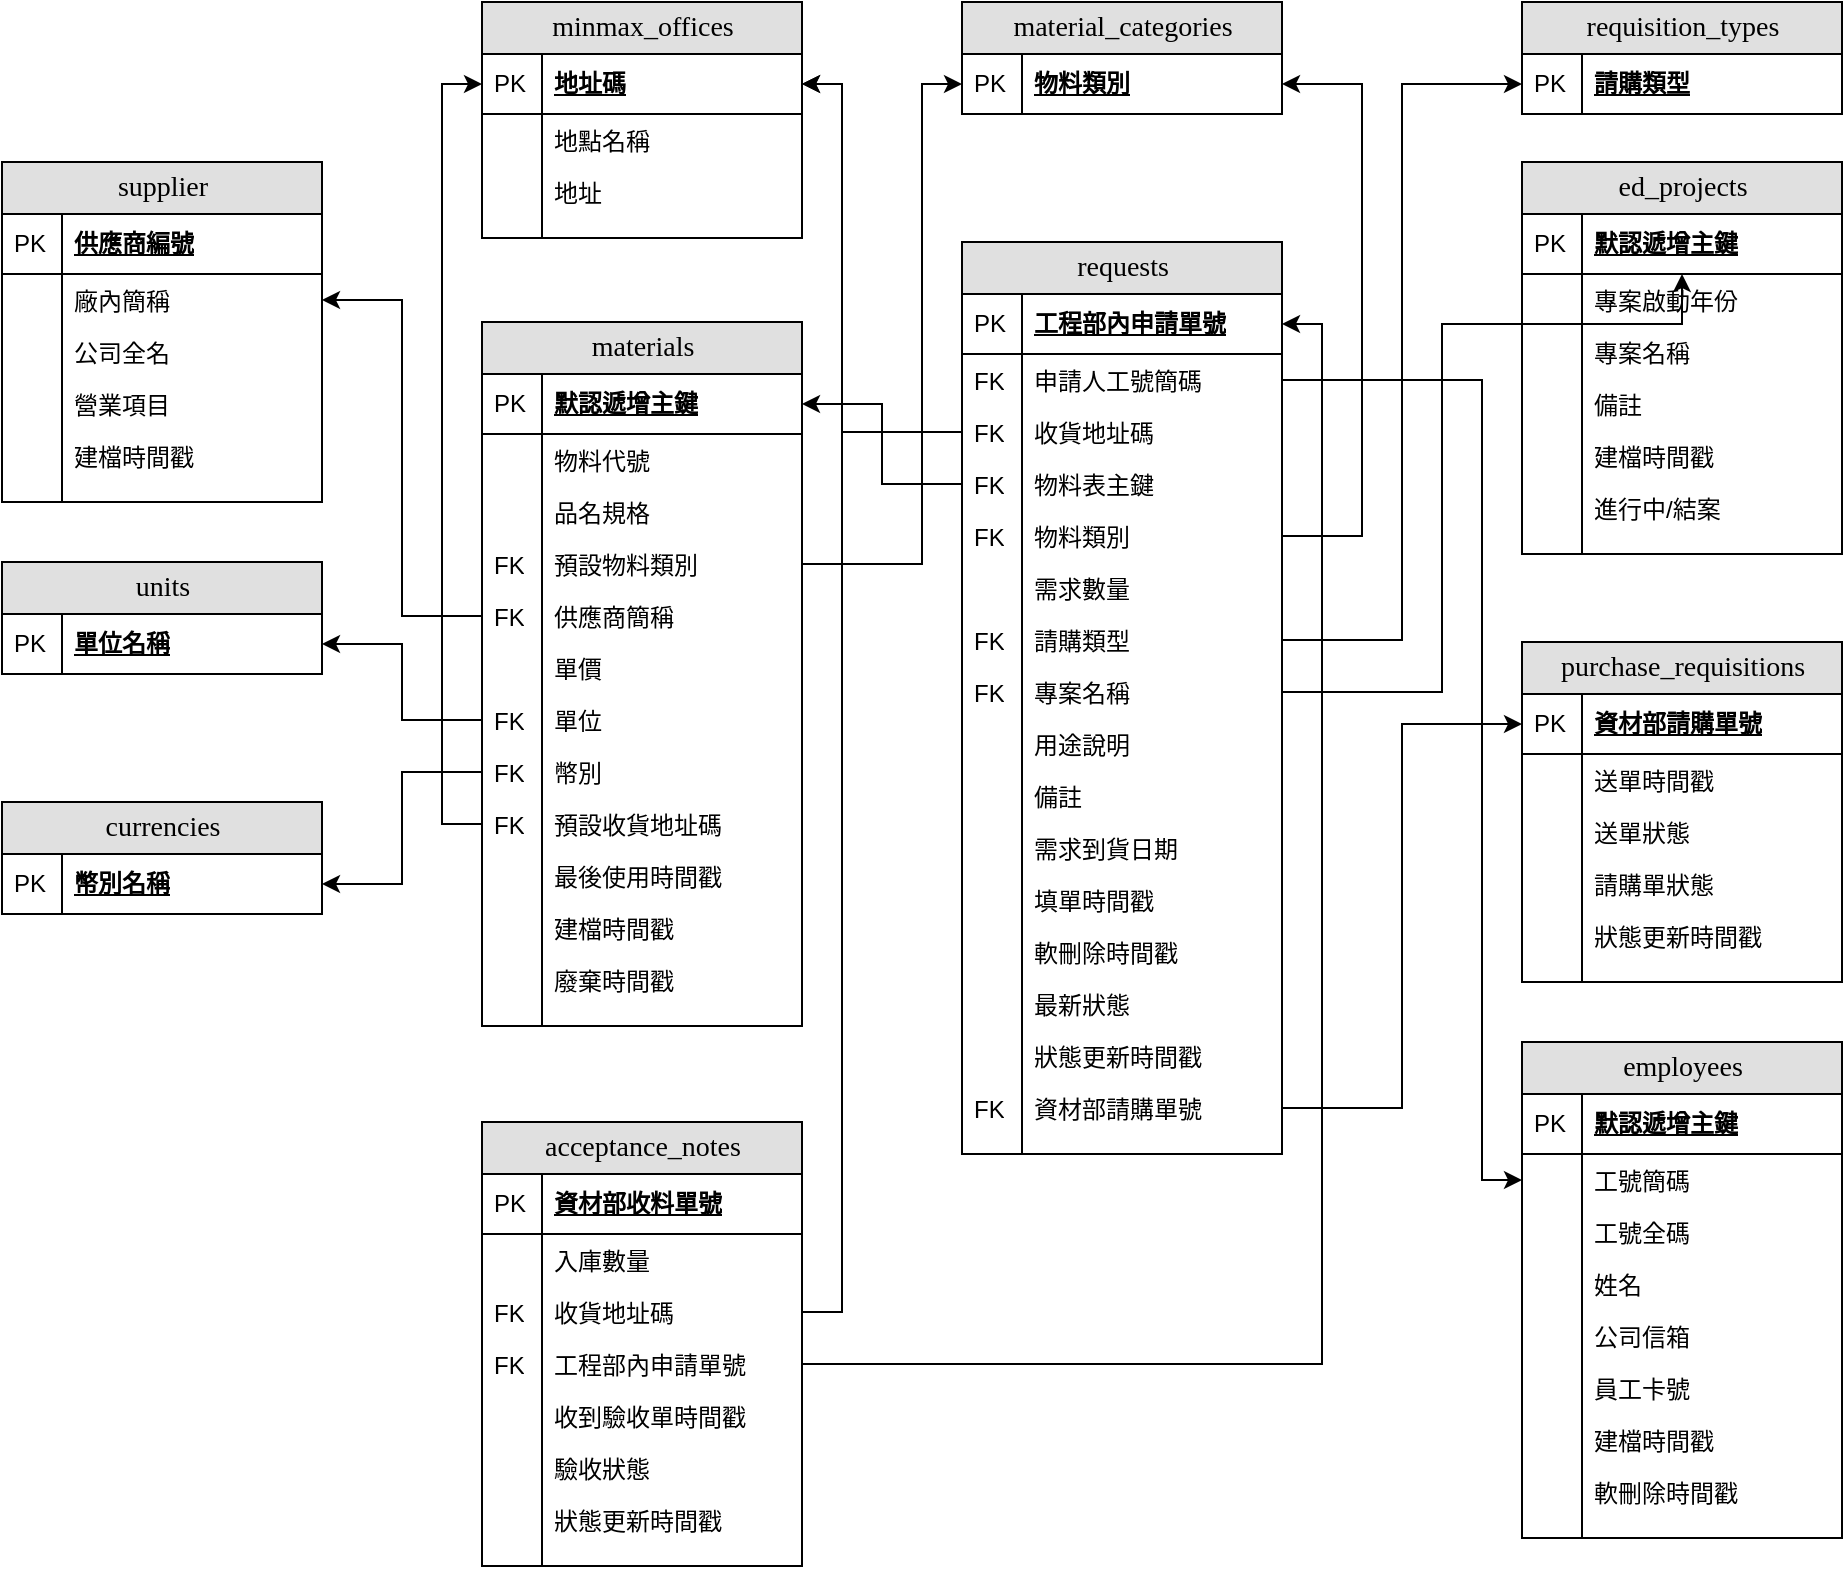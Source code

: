 <mxfile version="24.0.5" type="github">
  <diagram name="Page-1" id="e56a1550-8fbb-45ad-956c-1786394a9013">
    <mxGraphModel dx="1434" dy="746" grid="1" gridSize="10" guides="1" tooltips="1" connect="1" arrows="1" fold="1" page="1" pageScale="1" pageWidth="1100" pageHeight="850" background="none" math="0" shadow="0">
      <root>
        <mxCell id="0" />
        <mxCell id="1" parent="0" />
        <mxCell id="2e49270ec7c68f3f-80" value="currencies" style="swimlane;html=1;fontStyle=0;childLayout=stackLayout;horizontal=1;startSize=26;fillColor=#e0e0e0;horizontalStack=0;resizeParent=1;resizeLast=0;collapsible=1;marginBottom=0;swimlaneFillColor=#ffffff;align=center;rounded=0;shadow=0;comic=0;labelBackgroundColor=none;strokeWidth=1;fontFamily=Verdana;fontSize=14" parent="1" vertex="1">
          <mxGeometry x="80" y="440" width="160" height="56" as="geometry" />
        </mxCell>
        <mxCell id="2e49270ec7c68f3f-81" value="幣別名稱" style="shape=partialRectangle;top=0;left=0;right=0;bottom=1;html=1;align=left;verticalAlign=middle;fillColor=none;spacingLeft=34;spacingRight=4;whiteSpace=wrap;overflow=hidden;rotatable=0;points=[[0,0.5],[1,0.5]];portConstraint=eastwest;dropTarget=0;fontStyle=5;" parent="2e49270ec7c68f3f-80" vertex="1">
          <mxGeometry y="26" width="160" height="30" as="geometry" />
        </mxCell>
        <mxCell id="2e49270ec7c68f3f-82" value="PK" style="shape=partialRectangle;top=0;left=0;bottom=0;html=1;fillColor=none;align=left;verticalAlign=middle;spacingLeft=4;spacingRight=4;whiteSpace=wrap;overflow=hidden;rotatable=0;points=[];portConstraint=eastwest;part=1;" parent="2e49270ec7c68f3f-81" vertex="1" connectable="0">
          <mxGeometry width="30" height="30" as="geometry" />
        </mxCell>
        <mxCell id="Pq3xIhJE7gmnOF6xwbTR-1" value="units" style="swimlane;html=1;fontStyle=0;childLayout=stackLayout;horizontal=1;startSize=26;fillColor=#e0e0e0;horizontalStack=0;resizeParent=1;resizeLast=0;collapsible=1;marginBottom=0;swimlaneFillColor=#ffffff;align=center;rounded=0;shadow=0;comic=0;labelBackgroundColor=none;strokeWidth=1;fontFamily=Verdana;fontSize=14" vertex="1" parent="1">
          <mxGeometry x="80" y="320" width="160" height="56" as="geometry" />
        </mxCell>
        <mxCell id="Pq3xIhJE7gmnOF6xwbTR-2" value="單位名稱" style="shape=partialRectangle;top=0;left=0;right=0;bottom=1;html=1;align=left;verticalAlign=middle;fillColor=none;spacingLeft=34;spacingRight=4;whiteSpace=wrap;overflow=hidden;rotatable=0;points=[[0,0.5],[1,0.5]];portConstraint=eastwest;dropTarget=0;fontStyle=5;" vertex="1" parent="Pq3xIhJE7gmnOF6xwbTR-1">
          <mxGeometry y="26" width="160" height="30" as="geometry" />
        </mxCell>
        <mxCell id="Pq3xIhJE7gmnOF6xwbTR-3" value="PK" style="shape=partialRectangle;top=0;left=0;bottom=0;html=1;fillColor=none;align=left;verticalAlign=middle;spacingLeft=4;spacingRight=4;whiteSpace=wrap;overflow=hidden;rotatable=0;points=[];portConstraint=eastwest;part=1;" vertex="1" connectable="0" parent="Pq3xIhJE7gmnOF6xwbTR-2">
          <mxGeometry width="30" height="30" as="geometry" />
        </mxCell>
        <mxCell id="Pq3xIhJE7gmnOF6xwbTR-24" value="material_categories" style="swimlane;html=1;fontStyle=0;childLayout=stackLayout;horizontal=1;startSize=26;fillColor=#e0e0e0;horizontalStack=0;resizeParent=1;resizeLast=0;collapsible=1;marginBottom=0;swimlaneFillColor=#ffffff;align=center;rounded=0;shadow=0;comic=0;labelBackgroundColor=none;strokeWidth=1;fontFamily=Verdana;fontSize=14" vertex="1" parent="1">
          <mxGeometry x="560" y="40" width="160" height="56" as="geometry" />
        </mxCell>
        <mxCell id="Pq3xIhJE7gmnOF6xwbTR-25" value="物料類別" style="shape=partialRectangle;top=0;left=0;right=0;bottom=1;html=1;align=left;verticalAlign=middle;fillColor=none;spacingLeft=34;spacingRight=4;whiteSpace=wrap;overflow=hidden;rotatable=0;points=[[0,0.5],[1,0.5]];portConstraint=eastwest;dropTarget=0;fontStyle=5;" vertex="1" parent="Pq3xIhJE7gmnOF6xwbTR-24">
          <mxGeometry y="26" width="160" height="30" as="geometry" />
        </mxCell>
        <mxCell id="Pq3xIhJE7gmnOF6xwbTR-26" value="PK" style="shape=partialRectangle;top=0;left=0;bottom=0;html=1;fillColor=none;align=left;verticalAlign=middle;spacingLeft=4;spacingRight=4;whiteSpace=wrap;overflow=hidden;rotatable=0;points=[];portConstraint=eastwest;part=1;" vertex="1" connectable="0" parent="Pq3xIhJE7gmnOF6xwbTR-25">
          <mxGeometry width="30" height="30" as="geometry" />
        </mxCell>
        <mxCell id="Pq3xIhJE7gmnOF6xwbTR-35" value="ed_projects" style="swimlane;html=1;fontStyle=0;childLayout=stackLayout;horizontal=1;startSize=26;fillColor=#e0e0e0;horizontalStack=0;resizeParent=1;resizeLast=0;collapsible=1;marginBottom=0;swimlaneFillColor=#ffffff;align=center;rounded=0;shadow=0;comic=0;labelBackgroundColor=none;strokeWidth=1;fontFamily=Verdana;fontSize=14" vertex="1" parent="1">
          <mxGeometry x="840" y="120" width="160" height="196" as="geometry" />
        </mxCell>
        <mxCell id="Pq3xIhJE7gmnOF6xwbTR-36" value="默認遞增主鍵" style="shape=partialRectangle;top=0;left=0;right=0;bottom=1;html=1;align=left;verticalAlign=middle;fillColor=none;spacingLeft=34;spacingRight=4;whiteSpace=wrap;overflow=hidden;rotatable=0;points=[[0,0.5],[1,0.5]];portConstraint=eastwest;dropTarget=0;fontStyle=5;" vertex="1" parent="Pq3xIhJE7gmnOF6xwbTR-35">
          <mxGeometry y="26" width="160" height="30" as="geometry" />
        </mxCell>
        <mxCell id="Pq3xIhJE7gmnOF6xwbTR-37" value="PK" style="shape=partialRectangle;top=0;left=0;bottom=0;html=1;fillColor=none;align=left;verticalAlign=middle;spacingLeft=4;spacingRight=4;whiteSpace=wrap;overflow=hidden;rotatable=0;points=[];portConstraint=eastwest;part=1;" vertex="1" connectable="0" parent="Pq3xIhJE7gmnOF6xwbTR-36">
          <mxGeometry width="30" height="30" as="geometry" />
        </mxCell>
        <mxCell id="Pq3xIhJE7gmnOF6xwbTR-38" value="專案啟動年份" style="shape=partialRectangle;top=0;left=0;right=0;bottom=0;html=1;align=left;verticalAlign=top;fillColor=none;spacingLeft=34;spacingRight=4;whiteSpace=wrap;overflow=hidden;rotatable=0;points=[[0,0.5],[1,0.5]];portConstraint=eastwest;dropTarget=0;" vertex="1" parent="Pq3xIhJE7gmnOF6xwbTR-35">
          <mxGeometry y="56" width="160" height="26" as="geometry" />
        </mxCell>
        <mxCell id="Pq3xIhJE7gmnOF6xwbTR-39" value="" style="shape=partialRectangle;top=0;left=0;bottom=0;html=1;fillColor=none;align=left;verticalAlign=top;spacingLeft=4;spacingRight=4;whiteSpace=wrap;overflow=hidden;rotatable=0;points=[];portConstraint=eastwest;part=1;" vertex="1" connectable="0" parent="Pq3xIhJE7gmnOF6xwbTR-38">
          <mxGeometry width="30" height="26" as="geometry" />
        </mxCell>
        <mxCell id="Pq3xIhJE7gmnOF6xwbTR-40" value="專案名稱" style="shape=partialRectangle;top=0;left=0;right=0;bottom=0;html=1;align=left;verticalAlign=top;fillColor=none;spacingLeft=34;spacingRight=4;whiteSpace=wrap;overflow=hidden;rotatable=0;points=[[0,0.5],[1,0.5]];portConstraint=eastwest;dropTarget=0;" vertex="1" parent="Pq3xIhJE7gmnOF6xwbTR-35">
          <mxGeometry y="82" width="160" height="26" as="geometry" />
        </mxCell>
        <mxCell id="Pq3xIhJE7gmnOF6xwbTR-41" value="" style="shape=partialRectangle;top=0;left=0;bottom=0;html=1;fillColor=none;align=left;verticalAlign=top;spacingLeft=4;spacingRight=4;whiteSpace=wrap;overflow=hidden;rotatable=0;points=[];portConstraint=eastwest;part=1;" vertex="1" connectable="0" parent="Pq3xIhJE7gmnOF6xwbTR-40">
          <mxGeometry width="30" height="26" as="geometry" />
        </mxCell>
        <mxCell id="Pq3xIhJE7gmnOF6xwbTR-42" value="備註" style="shape=partialRectangle;top=0;left=0;right=0;bottom=0;html=1;align=left;verticalAlign=top;fillColor=none;spacingLeft=34;spacingRight=4;whiteSpace=wrap;overflow=hidden;rotatable=0;points=[[0,0.5],[1,0.5]];portConstraint=eastwest;dropTarget=0;" vertex="1" parent="Pq3xIhJE7gmnOF6xwbTR-35">
          <mxGeometry y="108" width="160" height="26" as="geometry" />
        </mxCell>
        <mxCell id="Pq3xIhJE7gmnOF6xwbTR-43" value="" style="shape=partialRectangle;top=0;left=0;bottom=0;html=1;fillColor=none;align=left;verticalAlign=top;spacingLeft=4;spacingRight=4;whiteSpace=wrap;overflow=hidden;rotatable=0;points=[];portConstraint=eastwest;part=1;" vertex="1" connectable="0" parent="Pq3xIhJE7gmnOF6xwbTR-42">
          <mxGeometry width="30" height="26" as="geometry" />
        </mxCell>
        <mxCell id="Pq3xIhJE7gmnOF6xwbTR-48" value="建檔時間戳" style="shape=partialRectangle;top=0;left=0;right=0;bottom=0;html=1;align=left;verticalAlign=top;fillColor=none;spacingLeft=34;spacingRight=4;whiteSpace=wrap;overflow=hidden;rotatable=0;points=[[0,0.5],[1,0.5]];portConstraint=eastwest;dropTarget=0;" vertex="1" parent="Pq3xIhJE7gmnOF6xwbTR-35">
          <mxGeometry y="134" width="160" height="26" as="geometry" />
        </mxCell>
        <mxCell id="Pq3xIhJE7gmnOF6xwbTR-49" value="" style="shape=partialRectangle;top=0;left=0;bottom=0;html=1;fillColor=none;align=left;verticalAlign=top;spacingLeft=4;spacingRight=4;whiteSpace=wrap;overflow=hidden;rotatable=0;points=[];portConstraint=eastwest;part=1;" vertex="1" connectable="0" parent="Pq3xIhJE7gmnOF6xwbTR-48">
          <mxGeometry width="30" height="26" as="geometry" />
        </mxCell>
        <mxCell id="Pq3xIhJE7gmnOF6xwbTR-46" value="進行中/結案" style="shape=partialRectangle;top=0;left=0;right=0;bottom=0;html=1;align=left;verticalAlign=top;fillColor=none;spacingLeft=34;spacingRight=4;whiteSpace=wrap;overflow=hidden;rotatable=0;points=[[0,0.5],[1,0.5]];portConstraint=eastwest;dropTarget=0;" vertex="1" parent="Pq3xIhJE7gmnOF6xwbTR-35">
          <mxGeometry y="160" width="160" height="26" as="geometry" />
        </mxCell>
        <mxCell id="Pq3xIhJE7gmnOF6xwbTR-47" value="" style="shape=partialRectangle;top=0;left=0;bottom=0;html=1;fillColor=none;align=left;verticalAlign=top;spacingLeft=4;spacingRight=4;whiteSpace=wrap;overflow=hidden;rotatable=0;points=[];portConstraint=eastwest;part=1;" vertex="1" connectable="0" parent="Pq3xIhJE7gmnOF6xwbTR-46">
          <mxGeometry width="30" height="26" as="geometry" />
        </mxCell>
        <mxCell id="Pq3xIhJE7gmnOF6xwbTR-44" value="" style="shape=partialRectangle;top=0;left=0;right=0;bottom=0;html=1;align=left;verticalAlign=top;fillColor=none;spacingLeft=34;spacingRight=4;whiteSpace=wrap;overflow=hidden;rotatable=0;points=[[0,0.5],[1,0.5]];portConstraint=eastwest;dropTarget=0;" vertex="1" parent="Pq3xIhJE7gmnOF6xwbTR-35">
          <mxGeometry y="186" width="160" height="10" as="geometry" />
        </mxCell>
        <mxCell id="Pq3xIhJE7gmnOF6xwbTR-45" value="" style="shape=partialRectangle;top=0;left=0;bottom=0;html=1;fillColor=none;align=left;verticalAlign=top;spacingLeft=4;spacingRight=4;whiteSpace=wrap;overflow=hidden;rotatable=0;points=[];portConstraint=eastwest;part=1;" vertex="1" connectable="0" parent="Pq3xIhJE7gmnOF6xwbTR-44">
          <mxGeometry width="30" height="10" as="geometry" />
        </mxCell>
        <mxCell id="Pq3xIhJE7gmnOF6xwbTR-50" value="minmax_offices" style="swimlane;html=1;fontStyle=0;childLayout=stackLayout;horizontal=1;startSize=26;fillColor=#e0e0e0;horizontalStack=0;resizeParent=1;resizeLast=0;collapsible=1;marginBottom=0;swimlaneFillColor=#ffffff;align=center;rounded=0;shadow=0;comic=0;labelBackgroundColor=none;strokeWidth=1;fontFamily=Verdana;fontSize=14" vertex="1" parent="1">
          <mxGeometry x="320" y="40" width="160" height="118" as="geometry" />
        </mxCell>
        <mxCell id="Pq3xIhJE7gmnOF6xwbTR-51" value="地址碼" style="shape=partialRectangle;top=0;left=0;right=0;bottom=1;html=1;align=left;verticalAlign=middle;fillColor=none;spacingLeft=34;spacingRight=4;whiteSpace=wrap;overflow=hidden;rotatable=0;points=[[0,0.5],[1,0.5]];portConstraint=eastwest;dropTarget=0;fontStyle=5;" vertex="1" parent="Pq3xIhJE7gmnOF6xwbTR-50">
          <mxGeometry y="26" width="160" height="30" as="geometry" />
        </mxCell>
        <mxCell id="Pq3xIhJE7gmnOF6xwbTR-52" value="PK" style="shape=partialRectangle;top=0;left=0;bottom=0;html=1;fillColor=none;align=left;verticalAlign=middle;spacingLeft=4;spacingRight=4;whiteSpace=wrap;overflow=hidden;rotatable=0;points=[];portConstraint=eastwest;part=1;" vertex="1" connectable="0" parent="Pq3xIhJE7gmnOF6xwbTR-51">
          <mxGeometry width="30" height="30" as="geometry" />
        </mxCell>
        <mxCell id="Pq3xIhJE7gmnOF6xwbTR-53" value="地點名稱" style="shape=partialRectangle;top=0;left=0;right=0;bottom=0;html=1;align=left;verticalAlign=top;fillColor=none;spacingLeft=34;spacingRight=4;whiteSpace=wrap;overflow=hidden;rotatable=0;points=[[0,0.5],[1,0.5]];portConstraint=eastwest;dropTarget=0;" vertex="1" parent="Pq3xIhJE7gmnOF6xwbTR-50">
          <mxGeometry y="56" width="160" height="26" as="geometry" />
        </mxCell>
        <mxCell id="Pq3xIhJE7gmnOF6xwbTR-54" value="" style="shape=partialRectangle;top=0;left=0;bottom=0;html=1;fillColor=none;align=left;verticalAlign=top;spacingLeft=4;spacingRight=4;whiteSpace=wrap;overflow=hidden;rotatable=0;points=[];portConstraint=eastwest;part=1;" vertex="1" connectable="0" parent="Pq3xIhJE7gmnOF6xwbTR-53">
          <mxGeometry width="30" height="26" as="geometry" />
        </mxCell>
        <mxCell id="Pq3xIhJE7gmnOF6xwbTR-55" value="地址" style="shape=partialRectangle;top=0;left=0;right=0;bottom=0;html=1;align=left;verticalAlign=top;fillColor=none;spacingLeft=34;spacingRight=4;whiteSpace=wrap;overflow=hidden;rotatable=0;points=[[0,0.5],[1,0.5]];portConstraint=eastwest;dropTarget=0;" vertex="1" parent="Pq3xIhJE7gmnOF6xwbTR-50">
          <mxGeometry y="82" width="160" height="26" as="geometry" />
        </mxCell>
        <mxCell id="Pq3xIhJE7gmnOF6xwbTR-56" value="" style="shape=partialRectangle;top=0;left=0;bottom=0;html=1;fillColor=none;align=left;verticalAlign=top;spacingLeft=4;spacingRight=4;whiteSpace=wrap;overflow=hidden;rotatable=0;points=[];portConstraint=eastwest;part=1;" vertex="1" connectable="0" parent="Pq3xIhJE7gmnOF6xwbTR-55">
          <mxGeometry width="30" height="26" as="geometry" />
        </mxCell>
        <mxCell id="Pq3xIhJE7gmnOF6xwbTR-59" value="" style="shape=partialRectangle;top=0;left=0;right=0;bottom=0;html=1;align=left;verticalAlign=top;fillColor=none;spacingLeft=34;spacingRight=4;whiteSpace=wrap;overflow=hidden;rotatable=0;points=[[0,0.5],[1,0.5]];portConstraint=eastwest;dropTarget=0;" vertex="1" parent="Pq3xIhJE7gmnOF6xwbTR-50">
          <mxGeometry y="108" width="160" height="10" as="geometry" />
        </mxCell>
        <mxCell id="Pq3xIhJE7gmnOF6xwbTR-60" value="" style="shape=partialRectangle;top=0;left=0;bottom=0;html=1;fillColor=none;align=left;verticalAlign=top;spacingLeft=4;spacingRight=4;whiteSpace=wrap;overflow=hidden;rotatable=0;points=[];portConstraint=eastwest;part=1;" vertex="1" connectable="0" parent="Pq3xIhJE7gmnOF6xwbTR-59">
          <mxGeometry width="30" height="10" as="geometry" />
        </mxCell>
        <mxCell id="Pq3xIhJE7gmnOF6xwbTR-61" value="materials" style="swimlane;html=1;fontStyle=0;childLayout=stackLayout;horizontal=1;startSize=26;fillColor=#e0e0e0;horizontalStack=0;resizeParent=1;resizeLast=0;collapsible=1;marginBottom=0;swimlaneFillColor=#ffffff;align=center;rounded=0;shadow=0;comic=0;labelBackgroundColor=none;strokeWidth=1;fontFamily=Verdana;fontSize=14" vertex="1" parent="1">
          <mxGeometry x="320" y="200" width="160" height="352" as="geometry" />
        </mxCell>
        <mxCell id="Pq3xIhJE7gmnOF6xwbTR-62" value="默認遞增主鍵" style="shape=partialRectangle;top=0;left=0;right=0;bottom=1;html=1;align=left;verticalAlign=middle;fillColor=none;spacingLeft=34;spacingRight=4;whiteSpace=wrap;overflow=hidden;rotatable=0;points=[[0,0.5],[1,0.5]];portConstraint=eastwest;dropTarget=0;fontStyle=5;" vertex="1" parent="Pq3xIhJE7gmnOF6xwbTR-61">
          <mxGeometry y="26" width="160" height="30" as="geometry" />
        </mxCell>
        <mxCell id="Pq3xIhJE7gmnOF6xwbTR-63" value="PK" style="shape=partialRectangle;top=0;left=0;bottom=0;html=1;fillColor=none;align=left;verticalAlign=middle;spacingLeft=4;spacingRight=4;whiteSpace=wrap;overflow=hidden;rotatable=0;points=[];portConstraint=eastwest;part=1;" vertex="1" connectable="0" parent="Pq3xIhJE7gmnOF6xwbTR-62">
          <mxGeometry width="30" height="30" as="geometry" />
        </mxCell>
        <mxCell id="Pq3xIhJE7gmnOF6xwbTR-64" value="物料代號" style="shape=partialRectangle;top=0;left=0;right=0;bottom=0;html=1;align=left;verticalAlign=top;fillColor=none;spacingLeft=34;spacingRight=4;whiteSpace=wrap;overflow=hidden;rotatable=0;points=[[0,0.5],[1,0.5]];portConstraint=eastwest;dropTarget=0;" vertex="1" parent="Pq3xIhJE7gmnOF6xwbTR-61">
          <mxGeometry y="56" width="160" height="26" as="geometry" />
        </mxCell>
        <mxCell id="Pq3xIhJE7gmnOF6xwbTR-65" value="" style="shape=partialRectangle;top=0;left=0;bottom=0;html=1;fillColor=none;align=left;verticalAlign=top;spacingLeft=4;spacingRight=4;whiteSpace=wrap;overflow=hidden;rotatable=0;points=[];portConstraint=eastwest;part=1;" vertex="1" connectable="0" parent="Pq3xIhJE7gmnOF6xwbTR-64">
          <mxGeometry width="30" height="26" as="geometry" />
        </mxCell>
        <mxCell id="Pq3xIhJE7gmnOF6xwbTR-66" value="品名規格" style="shape=partialRectangle;top=0;left=0;right=0;bottom=0;html=1;align=left;verticalAlign=top;fillColor=none;spacingLeft=34;spacingRight=4;whiteSpace=wrap;overflow=hidden;rotatable=0;points=[[0,0.5],[1,0.5]];portConstraint=eastwest;dropTarget=0;" vertex="1" parent="Pq3xIhJE7gmnOF6xwbTR-61">
          <mxGeometry y="82" width="160" height="26" as="geometry" />
        </mxCell>
        <mxCell id="Pq3xIhJE7gmnOF6xwbTR-67" value="" style="shape=partialRectangle;top=0;left=0;bottom=0;html=1;fillColor=none;align=left;verticalAlign=top;spacingLeft=4;spacingRight=4;whiteSpace=wrap;overflow=hidden;rotatable=0;points=[];portConstraint=eastwest;part=1;" vertex="1" connectable="0" parent="Pq3xIhJE7gmnOF6xwbTR-66">
          <mxGeometry width="30" height="26" as="geometry" />
        </mxCell>
        <mxCell id="Pq3xIhJE7gmnOF6xwbTR-68" value="預設物料類別" style="shape=partialRectangle;top=0;left=0;right=0;bottom=0;html=1;align=left;verticalAlign=top;fillColor=none;spacingLeft=34;spacingRight=4;whiteSpace=wrap;overflow=hidden;rotatable=0;points=[[0,0.5],[1,0.5]];portConstraint=eastwest;dropTarget=0;" vertex="1" parent="Pq3xIhJE7gmnOF6xwbTR-61">
          <mxGeometry y="108" width="160" height="26" as="geometry" />
        </mxCell>
        <mxCell id="Pq3xIhJE7gmnOF6xwbTR-69" value="FK" style="shape=partialRectangle;top=0;left=0;bottom=0;html=1;fillColor=none;align=left;verticalAlign=top;spacingLeft=4;spacingRight=4;whiteSpace=wrap;overflow=hidden;rotatable=0;points=[];portConstraint=eastwest;part=1;" vertex="1" connectable="0" parent="Pq3xIhJE7gmnOF6xwbTR-68">
          <mxGeometry width="30" height="26" as="geometry" />
        </mxCell>
        <mxCell id="Pq3xIhJE7gmnOF6xwbTR-72" value="供應商簡稱" style="shape=partialRectangle;top=0;left=0;right=0;bottom=0;html=1;align=left;verticalAlign=top;fillColor=none;spacingLeft=34;spacingRight=4;whiteSpace=wrap;overflow=hidden;rotatable=0;points=[[0,0.5],[1,0.5]];portConstraint=eastwest;dropTarget=0;" vertex="1" parent="Pq3xIhJE7gmnOF6xwbTR-61">
          <mxGeometry y="134" width="160" height="26" as="geometry" />
        </mxCell>
        <mxCell id="Pq3xIhJE7gmnOF6xwbTR-73" value="FK" style="shape=partialRectangle;top=0;left=0;bottom=0;html=1;fillColor=none;align=left;verticalAlign=top;spacingLeft=4;spacingRight=4;whiteSpace=wrap;overflow=hidden;rotatable=0;points=[];portConstraint=eastwest;part=1;" vertex="1" connectable="0" parent="Pq3xIhJE7gmnOF6xwbTR-72">
          <mxGeometry width="30" height="26" as="geometry" />
        </mxCell>
        <mxCell id="Pq3xIhJE7gmnOF6xwbTR-76" value="單價" style="shape=partialRectangle;top=0;left=0;right=0;bottom=0;html=1;align=left;verticalAlign=top;fillColor=none;spacingLeft=34;spacingRight=4;whiteSpace=wrap;overflow=hidden;rotatable=0;points=[[0,0.5],[1,0.5]];portConstraint=eastwest;dropTarget=0;" vertex="1" parent="Pq3xIhJE7gmnOF6xwbTR-61">
          <mxGeometry y="160" width="160" height="26" as="geometry" />
        </mxCell>
        <mxCell id="Pq3xIhJE7gmnOF6xwbTR-77" value="" style="shape=partialRectangle;top=0;left=0;bottom=0;html=1;fillColor=none;align=left;verticalAlign=top;spacingLeft=4;spacingRight=4;whiteSpace=wrap;overflow=hidden;rotatable=0;points=[];portConstraint=eastwest;part=1;" vertex="1" connectable="0" parent="Pq3xIhJE7gmnOF6xwbTR-76">
          <mxGeometry width="30" height="26" as="geometry" />
        </mxCell>
        <mxCell id="Pq3xIhJE7gmnOF6xwbTR-82" value="單位" style="shape=partialRectangle;top=0;left=0;right=0;bottom=0;html=1;align=left;verticalAlign=top;fillColor=none;spacingLeft=34;spacingRight=4;whiteSpace=wrap;overflow=hidden;rotatable=0;points=[[0,0.5],[1,0.5]];portConstraint=eastwest;dropTarget=0;" vertex="1" parent="Pq3xIhJE7gmnOF6xwbTR-61">
          <mxGeometry y="186" width="160" height="26" as="geometry" />
        </mxCell>
        <mxCell id="Pq3xIhJE7gmnOF6xwbTR-83" value="FK" style="shape=partialRectangle;top=0;left=0;bottom=0;html=1;fillColor=none;align=left;verticalAlign=top;spacingLeft=4;spacingRight=4;whiteSpace=wrap;overflow=hidden;rotatable=0;points=[];portConstraint=eastwest;part=1;" vertex="1" connectable="0" parent="Pq3xIhJE7gmnOF6xwbTR-82">
          <mxGeometry width="30" height="26" as="geometry" />
        </mxCell>
        <mxCell id="Pq3xIhJE7gmnOF6xwbTR-80" value="幣別&lt;span style=&quot;white-space: pre;&quot;&gt;&#x9;&lt;/span&gt;" style="shape=partialRectangle;top=0;left=0;right=0;bottom=0;html=1;align=left;verticalAlign=top;fillColor=none;spacingLeft=34;spacingRight=4;whiteSpace=wrap;overflow=hidden;rotatable=0;points=[[0,0.5],[1,0.5]];portConstraint=eastwest;dropTarget=0;" vertex="1" parent="Pq3xIhJE7gmnOF6xwbTR-61">
          <mxGeometry y="212" width="160" height="26" as="geometry" />
        </mxCell>
        <mxCell id="Pq3xIhJE7gmnOF6xwbTR-81" value="FK" style="shape=partialRectangle;top=0;left=0;bottom=0;html=1;fillColor=none;align=left;verticalAlign=top;spacingLeft=4;spacingRight=4;whiteSpace=wrap;overflow=hidden;rotatable=0;points=[];portConstraint=eastwest;part=1;" vertex="1" connectable="0" parent="Pq3xIhJE7gmnOF6xwbTR-80">
          <mxGeometry width="30" height="26" as="geometry" />
        </mxCell>
        <mxCell id="Pq3xIhJE7gmnOF6xwbTR-78" value="預設收貨地址碼" style="shape=partialRectangle;top=0;left=0;right=0;bottom=0;html=1;align=left;verticalAlign=top;fillColor=none;spacingLeft=34;spacingRight=4;whiteSpace=wrap;overflow=hidden;rotatable=0;points=[[0,0.5],[1,0.5]];portConstraint=eastwest;dropTarget=0;" vertex="1" parent="Pq3xIhJE7gmnOF6xwbTR-61">
          <mxGeometry y="238" width="160" height="26" as="geometry" />
        </mxCell>
        <mxCell id="Pq3xIhJE7gmnOF6xwbTR-79" value="FK" style="shape=partialRectangle;top=0;left=0;bottom=0;html=1;fillColor=none;align=left;verticalAlign=top;spacingLeft=4;spacingRight=4;whiteSpace=wrap;overflow=hidden;rotatable=0;points=[];portConstraint=eastwest;part=1;" vertex="1" connectable="0" parent="Pq3xIhJE7gmnOF6xwbTR-78">
          <mxGeometry width="30" height="26" as="geometry" />
        </mxCell>
        <mxCell id="Pq3xIhJE7gmnOF6xwbTR-74" value="最後使用時間戳" style="shape=partialRectangle;top=0;left=0;right=0;bottom=0;html=1;align=left;verticalAlign=top;fillColor=none;spacingLeft=34;spacingRight=4;whiteSpace=wrap;overflow=hidden;rotatable=0;points=[[0,0.5],[1,0.5]];portConstraint=eastwest;dropTarget=0;" vertex="1" parent="Pq3xIhJE7gmnOF6xwbTR-61">
          <mxGeometry y="264" width="160" height="26" as="geometry" />
        </mxCell>
        <mxCell id="Pq3xIhJE7gmnOF6xwbTR-75" value="" style="shape=partialRectangle;top=0;left=0;bottom=0;html=1;fillColor=none;align=left;verticalAlign=top;spacingLeft=4;spacingRight=4;whiteSpace=wrap;overflow=hidden;rotatable=0;points=[];portConstraint=eastwest;part=1;" vertex="1" connectable="0" parent="Pq3xIhJE7gmnOF6xwbTR-74">
          <mxGeometry width="30" height="26" as="geometry" />
        </mxCell>
        <mxCell id="Pq3xIhJE7gmnOF6xwbTR-86" value="建檔時間戳" style="shape=partialRectangle;top=0;left=0;right=0;bottom=0;html=1;align=left;verticalAlign=top;fillColor=none;spacingLeft=34;spacingRight=4;whiteSpace=wrap;overflow=hidden;rotatable=0;points=[[0,0.5],[1,0.5]];portConstraint=eastwest;dropTarget=0;" vertex="1" parent="Pq3xIhJE7gmnOF6xwbTR-61">
          <mxGeometry y="290" width="160" height="26" as="geometry" />
        </mxCell>
        <mxCell id="Pq3xIhJE7gmnOF6xwbTR-87" value="" style="shape=partialRectangle;top=0;left=0;bottom=0;html=1;fillColor=none;align=left;verticalAlign=top;spacingLeft=4;spacingRight=4;whiteSpace=wrap;overflow=hidden;rotatable=0;points=[];portConstraint=eastwest;part=1;" vertex="1" connectable="0" parent="Pq3xIhJE7gmnOF6xwbTR-86">
          <mxGeometry width="30" height="26" as="geometry" />
        </mxCell>
        <mxCell id="Pq3xIhJE7gmnOF6xwbTR-84" value="廢棄時間戳" style="shape=partialRectangle;top=0;left=0;right=0;bottom=0;html=1;align=left;verticalAlign=top;fillColor=none;spacingLeft=34;spacingRight=4;whiteSpace=wrap;overflow=hidden;rotatable=0;points=[[0,0.5],[1,0.5]];portConstraint=eastwest;dropTarget=0;" vertex="1" parent="Pq3xIhJE7gmnOF6xwbTR-61">
          <mxGeometry y="316" width="160" height="26" as="geometry" />
        </mxCell>
        <mxCell id="Pq3xIhJE7gmnOF6xwbTR-85" value="" style="shape=partialRectangle;top=0;left=0;bottom=0;html=1;fillColor=none;align=left;verticalAlign=top;spacingLeft=4;spacingRight=4;whiteSpace=wrap;overflow=hidden;rotatable=0;points=[];portConstraint=eastwest;part=1;" vertex="1" connectable="0" parent="Pq3xIhJE7gmnOF6xwbTR-84">
          <mxGeometry width="30" height="26" as="geometry" />
        </mxCell>
        <mxCell id="Pq3xIhJE7gmnOF6xwbTR-70" value="" style="shape=partialRectangle;top=0;left=0;right=0;bottom=0;html=1;align=left;verticalAlign=top;fillColor=none;spacingLeft=34;spacingRight=4;whiteSpace=wrap;overflow=hidden;rotatable=0;points=[[0,0.5],[1,0.5]];portConstraint=eastwest;dropTarget=0;" vertex="1" parent="Pq3xIhJE7gmnOF6xwbTR-61">
          <mxGeometry y="342" width="160" height="10" as="geometry" />
        </mxCell>
        <mxCell id="Pq3xIhJE7gmnOF6xwbTR-71" value="" style="shape=partialRectangle;top=0;left=0;bottom=0;html=1;fillColor=none;align=left;verticalAlign=top;spacingLeft=4;spacingRight=4;whiteSpace=wrap;overflow=hidden;rotatable=0;points=[];portConstraint=eastwest;part=1;" vertex="1" connectable="0" parent="Pq3xIhJE7gmnOF6xwbTR-70">
          <mxGeometry width="30" height="10" as="geometry" />
        </mxCell>
        <mxCell id="Pq3xIhJE7gmnOF6xwbTR-101" value="purchase_requisitions" style="swimlane;html=1;fontStyle=0;childLayout=stackLayout;horizontal=1;startSize=26;fillColor=#e0e0e0;horizontalStack=0;resizeParent=1;resizeLast=0;collapsible=1;marginBottom=0;swimlaneFillColor=#ffffff;align=center;rounded=0;shadow=0;comic=0;labelBackgroundColor=none;strokeWidth=1;fontFamily=Verdana;fontSize=14" vertex="1" parent="1">
          <mxGeometry x="840" y="360" width="160" height="170" as="geometry" />
        </mxCell>
        <mxCell id="Pq3xIhJE7gmnOF6xwbTR-102" value="資材部請購單號" style="shape=partialRectangle;top=0;left=0;right=0;bottom=1;html=1;align=left;verticalAlign=middle;fillColor=none;spacingLeft=34;spacingRight=4;whiteSpace=wrap;overflow=hidden;rotatable=0;points=[[0,0.5],[1,0.5]];portConstraint=eastwest;dropTarget=0;fontStyle=5;" vertex="1" parent="Pq3xIhJE7gmnOF6xwbTR-101">
          <mxGeometry y="26" width="160" height="30" as="geometry" />
        </mxCell>
        <mxCell id="Pq3xIhJE7gmnOF6xwbTR-103" value="PK" style="shape=partialRectangle;top=0;left=0;bottom=0;html=1;fillColor=none;align=left;verticalAlign=middle;spacingLeft=4;spacingRight=4;whiteSpace=wrap;overflow=hidden;rotatable=0;points=[];portConstraint=eastwest;part=1;" vertex="1" connectable="0" parent="Pq3xIhJE7gmnOF6xwbTR-102">
          <mxGeometry width="30" height="30" as="geometry" />
        </mxCell>
        <mxCell id="Pq3xIhJE7gmnOF6xwbTR-104" value="送單時間戳" style="shape=partialRectangle;top=0;left=0;right=0;bottom=0;html=1;align=left;verticalAlign=top;fillColor=none;spacingLeft=34;spacingRight=4;whiteSpace=wrap;overflow=hidden;rotatable=0;points=[[0,0.5],[1,0.5]];portConstraint=eastwest;dropTarget=0;" vertex="1" parent="Pq3xIhJE7gmnOF6xwbTR-101">
          <mxGeometry y="56" width="160" height="26" as="geometry" />
        </mxCell>
        <mxCell id="Pq3xIhJE7gmnOF6xwbTR-105" value="" style="shape=partialRectangle;top=0;left=0;bottom=0;html=1;fillColor=none;align=left;verticalAlign=top;spacingLeft=4;spacingRight=4;whiteSpace=wrap;overflow=hidden;rotatable=0;points=[];portConstraint=eastwest;part=1;" vertex="1" connectable="0" parent="Pq3xIhJE7gmnOF6xwbTR-104">
          <mxGeometry width="30" height="26" as="geometry" />
        </mxCell>
        <mxCell id="Pq3xIhJE7gmnOF6xwbTR-106" value="送單狀態" style="shape=partialRectangle;top=0;left=0;right=0;bottom=0;html=1;align=left;verticalAlign=top;fillColor=none;spacingLeft=34;spacingRight=4;whiteSpace=wrap;overflow=hidden;rotatable=0;points=[[0,0.5],[1,0.5]];portConstraint=eastwest;dropTarget=0;" vertex="1" parent="Pq3xIhJE7gmnOF6xwbTR-101">
          <mxGeometry y="82" width="160" height="26" as="geometry" />
        </mxCell>
        <mxCell id="Pq3xIhJE7gmnOF6xwbTR-107" value="" style="shape=partialRectangle;top=0;left=0;bottom=0;html=1;fillColor=none;align=left;verticalAlign=top;spacingLeft=4;spacingRight=4;whiteSpace=wrap;overflow=hidden;rotatable=0;points=[];portConstraint=eastwest;part=1;" vertex="1" connectable="0" parent="Pq3xIhJE7gmnOF6xwbTR-106">
          <mxGeometry width="30" height="26" as="geometry" />
        </mxCell>
        <mxCell id="Pq3xIhJE7gmnOF6xwbTR-108" value="請購單狀態" style="shape=partialRectangle;top=0;left=0;right=0;bottom=0;html=1;align=left;verticalAlign=top;fillColor=none;spacingLeft=34;spacingRight=4;whiteSpace=wrap;overflow=hidden;rotatable=0;points=[[0,0.5],[1,0.5]];portConstraint=eastwest;dropTarget=0;" vertex="1" parent="Pq3xIhJE7gmnOF6xwbTR-101">
          <mxGeometry y="108" width="160" height="26" as="geometry" />
        </mxCell>
        <mxCell id="Pq3xIhJE7gmnOF6xwbTR-109" value="" style="shape=partialRectangle;top=0;left=0;bottom=0;html=1;fillColor=none;align=left;verticalAlign=top;spacingLeft=4;spacingRight=4;whiteSpace=wrap;overflow=hidden;rotatable=0;points=[];portConstraint=eastwest;part=1;" vertex="1" connectable="0" parent="Pq3xIhJE7gmnOF6xwbTR-108">
          <mxGeometry width="30" height="26" as="geometry" />
        </mxCell>
        <mxCell id="Pq3xIhJE7gmnOF6xwbTR-192" value="狀態更新時間戳" style="shape=partialRectangle;top=0;left=0;right=0;bottom=0;html=1;align=left;verticalAlign=top;fillColor=none;spacingLeft=34;spacingRight=4;whiteSpace=wrap;overflow=hidden;rotatable=0;points=[[0,0.5],[1,0.5]];portConstraint=eastwest;dropTarget=0;" vertex="1" parent="Pq3xIhJE7gmnOF6xwbTR-101">
          <mxGeometry y="134" width="160" height="26" as="geometry" />
        </mxCell>
        <mxCell id="Pq3xIhJE7gmnOF6xwbTR-193" value="" style="shape=partialRectangle;top=0;left=0;bottom=0;html=1;fillColor=none;align=left;verticalAlign=top;spacingLeft=4;spacingRight=4;whiteSpace=wrap;overflow=hidden;rotatable=0;points=[];portConstraint=eastwest;part=1;" vertex="1" connectable="0" parent="Pq3xIhJE7gmnOF6xwbTR-192">
          <mxGeometry width="30" height="26" as="geometry" />
        </mxCell>
        <mxCell id="Pq3xIhJE7gmnOF6xwbTR-110" value="" style="shape=partialRectangle;top=0;left=0;right=0;bottom=0;html=1;align=left;verticalAlign=top;fillColor=none;spacingLeft=34;spacingRight=4;whiteSpace=wrap;overflow=hidden;rotatable=0;points=[[0,0.5],[1,0.5]];portConstraint=eastwest;dropTarget=0;" vertex="1" parent="Pq3xIhJE7gmnOF6xwbTR-101">
          <mxGeometry y="160" width="160" height="10" as="geometry" />
        </mxCell>
        <mxCell id="Pq3xIhJE7gmnOF6xwbTR-111" value="" style="shape=partialRectangle;top=0;left=0;bottom=0;html=1;fillColor=none;align=left;verticalAlign=top;spacingLeft=4;spacingRight=4;whiteSpace=wrap;overflow=hidden;rotatable=0;points=[];portConstraint=eastwest;part=1;" vertex="1" connectable="0" parent="Pq3xIhJE7gmnOF6xwbTR-110">
          <mxGeometry width="30" height="10" as="geometry" />
        </mxCell>
        <mxCell id="Pq3xIhJE7gmnOF6xwbTR-112" value="requisition_types" style="swimlane;html=1;fontStyle=0;childLayout=stackLayout;horizontal=1;startSize=26;fillColor=#e0e0e0;horizontalStack=0;resizeParent=1;resizeLast=0;collapsible=1;marginBottom=0;swimlaneFillColor=#ffffff;align=center;rounded=0;shadow=0;comic=0;labelBackgroundColor=none;strokeWidth=1;fontFamily=Verdana;fontSize=14" vertex="1" parent="1">
          <mxGeometry x="840" y="40" width="160" height="56" as="geometry" />
        </mxCell>
        <mxCell id="Pq3xIhJE7gmnOF6xwbTR-113" value="請購類型" style="shape=partialRectangle;top=0;left=0;right=0;bottom=1;html=1;align=left;verticalAlign=middle;fillColor=none;spacingLeft=34;spacingRight=4;whiteSpace=wrap;overflow=hidden;rotatable=0;points=[[0,0.5],[1,0.5]];portConstraint=eastwest;dropTarget=0;fontStyle=5;" vertex="1" parent="Pq3xIhJE7gmnOF6xwbTR-112">
          <mxGeometry y="26" width="160" height="30" as="geometry" />
        </mxCell>
        <mxCell id="Pq3xIhJE7gmnOF6xwbTR-114" value="PK" style="shape=partialRectangle;top=0;left=0;bottom=0;html=1;fillColor=none;align=left;verticalAlign=middle;spacingLeft=4;spacingRight=4;whiteSpace=wrap;overflow=hidden;rotatable=0;points=[];portConstraint=eastwest;part=1;" vertex="1" connectable="0" parent="Pq3xIhJE7gmnOF6xwbTR-113">
          <mxGeometry width="30" height="30" as="geometry" />
        </mxCell>
        <mxCell id="Pq3xIhJE7gmnOF6xwbTR-123" value="supplier" style="swimlane;html=1;fontStyle=0;childLayout=stackLayout;horizontal=1;startSize=26;fillColor=#e0e0e0;horizontalStack=0;resizeParent=1;resizeLast=0;collapsible=1;marginBottom=0;swimlaneFillColor=#ffffff;align=center;rounded=0;shadow=0;comic=0;labelBackgroundColor=none;strokeWidth=1;fontFamily=Verdana;fontSize=14" vertex="1" parent="1">
          <mxGeometry x="80" y="120" width="160" height="170" as="geometry" />
        </mxCell>
        <mxCell id="Pq3xIhJE7gmnOF6xwbTR-124" value="供應商編號" style="shape=partialRectangle;top=0;left=0;right=0;bottom=1;html=1;align=left;verticalAlign=middle;fillColor=none;spacingLeft=34;spacingRight=4;whiteSpace=wrap;overflow=hidden;rotatable=0;points=[[0,0.5],[1,0.5]];portConstraint=eastwest;dropTarget=0;fontStyle=5;" vertex="1" parent="Pq3xIhJE7gmnOF6xwbTR-123">
          <mxGeometry y="26" width="160" height="30" as="geometry" />
        </mxCell>
        <mxCell id="Pq3xIhJE7gmnOF6xwbTR-125" value="PK" style="shape=partialRectangle;top=0;left=0;bottom=0;html=1;fillColor=none;align=left;verticalAlign=middle;spacingLeft=4;spacingRight=4;whiteSpace=wrap;overflow=hidden;rotatable=0;points=[];portConstraint=eastwest;part=1;" vertex="1" connectable="0" parent="Pq3xIhJE7gmnOF6xwbTR-124">
          <mxGeometry width="30" height="30" as="geometry" />
        </mxCell>
        <mxCell id="Pq3xIhJE7gmnOF6xwbTR-126" value="廠內簡稱" style="shape=partialRectangle;top=0;left=0;right=0;bottom=0;html=1;align=left;verticalAlign=top;fillColor=none;spacingLeft=34;spacingRight=4;whiteSpace=wrap;overflow=hidden;rotatable=0;points=[[0,0.5],[1,0.5]];portConstraint=eastwest;dropTarget=0;" vertex="1" parent="Pq3xIhJE7gmnOF6xwbTR-123">
          <mxGeometry y="56" width="160" height="26" as="geometry" />
        </mxCell>
        <mxCell id="Pq3xIhJE7gmnOF6xwbTR-127" value="" style="shape=partialRectangle;top=0;left=0;bottom=0;html=1;fillColor=none;align=left;verticalAlign=top;spacingLeft=4;spacingRight=4;whiteSpace=wrap;overflow=hidden;rotatable=0;points=[];portConstraint=eastwest;part=1;" vertex="1" connectable="0" parent="Pq3xIhJE7gmnOF6xwbTR-126">
          <mxGeometry width="30" height="26" as="geometry" />
        </mxCell>
        <mxCell id="Pq3xIhJE7gmnOF6xwbTR-128" value="公司全名" style="shape=partialRectangle;top=0;left=0;right=0;bottom=0;html=1;align=left;verticalAlign=top;fillColor=none;spacingLeft=34;spacingRight=4;whiteSpace=wrap;overflow=hidden;rotatable=0;points=[[0,0.5],[1,0.5]];portConstraint=eastwest;dropTarget=0;" vertex="1" parent="Pq3xIhJE7gmnOF6xwbTR-123">
          <mxGeometry y="82" width="160" height="26" as="geometry" />
        </mxCell>
        <mxCell id="Pq3xIhJE7gmnOF6xwbTR-129" value="" style="shape=partialRectangle;top=0;left=0;bottom=0;html=1;fillColor=none;align=left;verticalAlign=top;spacingLeft=4;spacingRight=4;whiteSpace=wrap;overflow=hidden;rotatable=0;points=[];portConstraint=eastwest;part=1;" vertex="1" connectable="0" parent="Pq3xIhJE7gmnOF6xwbTR-128">
          <mxGeometry width="30" height="26" as="geometry" />
        </mxCell>
        <mxCell id="Pq3xIhJE7gmnOF6xwbTR-130" value="營業項目" style="shape=partialRectangle;top=0;left=0;right=0;bottom=0;html=1;align=left;verticalAlign=top;fillColor=none;spacingLeft=34;spacingRight=4;whiteSpace=wrap;overflow=hidden;rotatable=0;points=[[0,0.5],[1,0.5]];portConstraint=eastwest;dropTarget=0;" vertex="1" parent="Pq3xIhJE7gmnOF6xwbTR-123">
          <mxGeometry y="108" width="160" height="26" as="geometry" />
        </mxCell>
        <mxCell id="Pq3xIhJE7gmnOF6xwbTR-131" value="" style="shape=partialRectangle;top=0;left=0;bottom=0;html=1;fillColor=none;align=left;verticalAlign=top;spacingLeft=4;spacingRight=4;whiteSpace=wrap;overflow=hidden;rotatable=0;points=[];portConstraint=eastwest;part=1;" vertex="1" connectable="0" parent="Pq3xIhJE7gmnOF6xwbTR-130">
          <mxGeometry width="30" height="26" as="geometry" />
        </mxCell>
        <mxCell id="Pq3xIhJE7gmnOF6xwbTR-135" value="建檔時間戳" style="shape=partialRectangle;top=0;left=0;right=0;bottom=0;html=1;align=left;verticalAlign=top;fillColor=none;spacingLeft=34;spacingRight=4;whiteSpace=wrap;overflow=hidden;rotatable=0;points=[[0,0.5],[1,0.5]];portConstraint=eastwest;dropTarget=0;" vertex="1" parent="Pq3xIhJE7gmnOF6xwbTR-123">
          <mxGeometry y="134" width="160" height="26" as="geometry" />
        </mxCell>
        <mxCell id="Pq3xIhJE7gmnOF6xwbTR-136" value="" style="shape=partialRectangle;top=0;left=0;bottom=0;html=1;fillColor=none;align=left;verticalAlign=top;spacingLeft=4;spacingRight=4;whiteSpace=wrap;overflow=hidden;rotatable=0;points=[];portConstraint=eastwest;part=1;" vertex="1" connectable="0" parent="Pq3xIhJE7gmnOF6xwbTR-135">
          <mxGeometry width="30" height="26" as="geometry" />
        </mxCell>
        <mxCell id="Pq3xIhJE7gmnOF6xwbTR-132" value="" style="shape=partialRectangle;top=0;left=0;right=0;bottom=0;html=1;align=left;verticalAlign=top;fillColor=none;spacingLeft=34;spacingRight=4;whiteSpace=wrap;overflow=hidden;rotatable=0;points=[[0,0.5],[1,0.5]];portConstraint=eastwest;dropTarget=0;" vertex="1" parent="Pq3xIhJE7gmnOF6xwbTR-123">
          <mxGeometry y="160" width="160" height="10" as="geometry" />
        </mxCell>
        <mxCell id="Pq3xIhJE7gmnOF6xwbTR-133" value="" style="shape=partialRectangle;top=0;left=0;bottom=0;html=1;fillColor=none;align=left;verticalAlign=top;spacingLeft=4;spacingRight=4;whiteSpace=wrap;overflow=hidden;rotatable=0;points=[];portConstraint=eastwest;part=1;" vertex="1" connectable="0" parent="Pq3xIhJE7gmnOF6xwbTR-132">
          <mxGeometry width="30" height="10" as="geometry" />
        </mxCell>
        <mxCell id="Pq3xIhJE7gmnOF6xwbTR-137" value="acceptance_notes" style="swimlane;html=1;fontStyle=0;childLayout=stackLayout;horizontal=1;startSize=26;fillColor=#e0e0e0;horizontalStack=0;resizeParent=1;resizeLast=0;collapsible=1;marginBottom=0;swimlaneFillColor=#ffffff;align=center;rounded=0;shadow=0;comic=0;labelBackgroundColor=none;strokeWidth=1;fontFamily=Verdana;fontSize=14" vertex="1" parent="1">
          <mxGeometry x="320" y="600" width="160" height="222" as="geometry" />
        </mxCell>
        <mxCell id="Pq3xIhJE7gmnOF6xwbTR-138" value="資材部收料單號" style="shape=partialRectangle;top=0;left=0;right=0;bottom=1;html=1;align=left;verticalAlign=middle;fillColor=none;spacingLeft=34;spacingRight=4;whiteSpace=wrap;overflow=hidden;rotatable=0;points=[[0,0.5],[1,0.5]];portConstraint=eastwest;dropTarget=0;fontStyle=5;" vertex="1" parent="Pq3xIhJE7gmnOF6xwbTR-137">
          <mxGeometry y="26" width="160" height="30" as="geometry" />
        </mxCell>
        <mxCell id="Pq3xIhJE7gmnOF6xwbTR-139" value="PK" style="shape=partialRectangle;top=0;left=0;bottom=0;html=1;fillColor=none;align=left;verticalAlign=middle;spacingLeft=4;spacingRight=4;whiteSpace=wrap;overflow=hidden;rotatable=0;points=[];portConstraint=eastwest;part=1;" vertex="1" connectable="0" parent="Pq3xIhJE7gmnOF6xwbTR-138">
          <mxGeometry width="30" height="30" as="geometry" />
        </mxCell>
        <mxCell id="Pq3xIhJE7gmnOF6xwbTR-140" value="入庫數量" style="shape=partialRectangle;top=0;left=0;right=0;bottom=0;html=1;align=left;verticalAlign=top;fillColor=none;spacingLeft=34;spacingRight=4;whiteSpace=wrap;overflow=hidden;rotatable=0;points=[[0,0.5],[1,0.5]];portConstraint=eastwest;dropTarget=0;" vertex="1" parent="Pq3xIhJE7gmnOF6xwbTR-137">
          <mxGeometry y="56" width="160" height="26" as="geometry" />
        </mxCell>
        <mxCell id="Pq3xIhJE7gmnOF6xwbTR-141" value="" style="shape=partialRectangle;top=0;left=0;bottom=0;html=1;fillColor=none;align=left;verticalAlign=top;spacingLeft=4;spacingRight=4;whiteSpace=wrap;overflow=hidden;rotatable=0;points=[];portConstraint=eastwest;part=1;" vertex="1" connectable="0" parent="Pq3xIhJE7gmnOF6xwbTR-140">
          <mxGeometry width="30" height="26" as="geometry" />
        </mxCell>
        <mxCell id="Pq3xIhJE7gmnOF6xwbTR-142" value="收貨地址碼" style="shape=partialRectangle;top=0;left=0;right=0;bottom=0;html=1;align=left;verticalAlign=top;fillColor=none;spacingLeft=34;spacingRight=4;whiteSpace=wrap;overflow=hidden;rotatable=0;points=[[0,0.5],[1,0.5]];portConstraint=eastwest;dropTarget=0;" vertex="1" parent="Pq3xIhJE7gmnOF6xwbTR-137">
          <mxGeometry y="82" width="160" height="26" as="geometry" />
        </mxCell>
        <mxCell id="Pq3xIhJE7gmnOF6xwbTR-143" value="FK" style="shape=partialRectangle;top=0;left=0;bottom=0;html=1;fillColor=none;align=left;verticalAlign=top;spacingLeft=4;spacingRight=4;whiteSpace=wrap;overflow=hidden;rotatable=0;points=[];portConstraint=eastwest;part=1;" vertex="1" connectable="0" parent="Pq3xIhJE7gmnOF6xwbTR-142">
          <mxGeometry width="30" height="26" as="geometry" />
        </mxCell>
        <mxCell id="Pq3xIhJE7gmnOF6xwbTR-144" value="工程部內申請單號" style="shape=partialRectangle;top=0;left=0;right=0;bottom=0;html=1;align=left;verticalAlign=top;fillColor=none;spacingLeft=34;spacingRight=4;whiteSpace=wrap;overflow=hidden;rotatable=0;points=[[0,0.5],[1,0.5]];portConstraint=eastwest;dropTarget=0;" vertex="1" parent="Pq3xIhJE7gmnOF6xwbTR-137">
          <mxGeometry y="108" width="160" height="26" as="geometry" />
        </mxCell>
        <mxCell id="Pq3xIhJE7gmnOF6xwbTR-145" value="FK" style="shape=partialRectangle;top=0;left=0;bottom=0;html=1;fillColor=none;align=left;verticalAlign=top;spacingLeft=4;spacingRight=4;whiteSpace=wrap;overflow=hidden;rotatable=0;points=[];portConstraint=eastwest;part=1;" vertex="1" connectable="0" parent="Pq3xIhJE7gmnOF6xwbTR-144">
          <mxGeometry width="30" height="26" as="geometry" />
        </mxCell>
        <mxCell id="Pq3xIhJE7gmnOF6xwbTR-152" value="收到驗收單時間戳" style="shape=partialRectangle;top=0;left=0;right=0;bottom=0;html=1;align=left;verticalAlign=top;fillColor=none;spacingLeft=34;spacingRight=4;whiteSpace=wrap;overflow=hidden;rotatable=0;points=[[0,0.5],[1,0.5]];portConstraint=eastwest;dropTarget=0;" vertex="1" parent="Pq3xIhJE7gmnOF6xwbTR-137">
          <mxGeometry y="134" width="160" height="26" as="geometry" />
        </mxCell>
        <mxCell id="Pq3xIhJE7gmnOF6xwbTR-153" value="" style="shape=partialRectangle;top=0;left=0;bottom=0;html=1;fillColor=none;align=left;verticalAlign=top;spacingLeft=4;spacingRight=4;whiteSpace=wrap;overflow=hidden;rotatable=0;points=[];portConstraint=eastwest;part=1;" vertex="1" connectable="0" parent="Pq3xIhJE7gmnOF6xwbTR-152">
          <mxGeometry width="30" height="26" as="geometry" />
        </mxCell>
        <mxCell id="Pq3xIhJE7gmnOF6xwbTR-146" value="驗收狀態" style="shape=partialRectangle;top=0;left=0;right=0;bottom=0;html=1;align=left;verticalAlign=top;fillColor=none;spacingLeft=34;spacingRight=4;whiteSpace=wrap;overflow=hidden;rotatable=0;points=[[0,0.5],[1,0.5]];portConstraint=eastwest;dropTarget=0;" vertex="1" parent="Pq3xIhJE7gmnOF6xwbTR-137">
          <mxGeometry y="160" width="160" height="26" as="geometry" />
        </mxCell>
        <mxCell id="Pq3xIhJE7gmnOF6xwbTR-147" value="" style="shape=partialRectangle;top=0;left=0;bottom=0;html=1;fillColor=none;align=left;verticalAlign=top;spacingLeft=4;spacingRight=4;whiteSpace=wrap;overflow=hidden;rotatable=0;points=[];portConstraint=eastwest;part=1;" vertex="1" connectable="0" parent="Pq3xIhJE7gmnOF6xwbTR-146">
          <mxGeometry width="30" height="26" as="geometry" />
        </mxCell>
        <mxCell id="Pq3xIhJE7gmnOF6xwbTR-150" value="狀態更新時間戳" style="shape=partialRectangle;top=0;left=0;right=0;bottom=0;html=1;align=left;verticalAlign=top;fillColor=none;spacingLeft=34;spacingRight=4;whiteSpace=wrap;overflow=hidden;rotatable=0;points=[[0,0.5],[1,0.5]];portConstraint=eastwest;dropTarget=0;" vertex="1" parent="Pq3xIhJE7gmnOF6xwbTR-137">
          <mxGeometry y="186" width="160" height="26" as="geometry" />
        </mxCell>
        <mxCell id="Pq3xIhJE7gmnOF6xwbTR-151" value="" style="shape=partialRectangle;top=0;left=0;bottom=0;html=1;fillColor=none;align=left;verticalAlign=top;spacingLeft=4;spacingRight=4;whiteSpace=wrap;overflow=hidden;rotatable=0;points=[];portConstraint=eastwest;part=1;" vertex="1" connectable="0" parent="Pq3xIhJE7gmnOF6xwbTR-150">
          <mxGeometry width="30" height="26" as="geometry" />
        </mxCell>
        <mxCell id="Pq3xIhJE7gmnOF6xwbTR-148" value="" style="shape=partialRectangle;top=0;left=0;right=0;bottom=0;html=1;align=left;verticalAlign=top;fillColor=none;spacingLeft=34;spacingRight=4;whiteSpace=wrap;overflow=hidden;rotatable=0;points=[[0,0.5],[1,0.5]];portConstraint=eastwest;dropTarget=0;" vertex="1" parent="Pq3xIhJE7gmnOF6xwbTR-137">
          <mxGeometry y="212" width="160" height="10" as="geometry" />
        </mxCell>
        <mxCell id="Pq3xIhJE7gmnOF6xwbTR-149" value="" style="shape=partialRectangle;top=0;left=0;bottom=0;html=1;fillColor=none;align=left;verticalAlign=top;spacingLeft=4;spacingRight=4;whiteSpace=wrap;overflow=hidden;rotatable=0;points=[];portConstraint=eastwest;part=1;" vertex="1" connectable="0" parent="Pq3xIhJE7gmnOF6xwbTR-148">
          <mxGeometry width="30" height="10" as="geometry" />
        </mxCell>
        <mxCell id="Pq3xIhJE7gmnOF6xwbTR-154" value="requests" style="swimlane;html=1;fontStyle=0;childLayout=stackLayout;horizontal=1;startSize=26;fillColor=#e0e0e0;horizontalStack=0;resizeParent=1;resizeLast=0;collapsible=1;marginBottom=0;swimlaneFillColor=#ffffff;align=center;rounded=0;shadow=0;comic=0;labelBackgroundColor=none;strokeWidth=1;fontFamily=Verdana;fontSize=14" vertex="1" parent="1">
          <mxGeometry x="560" y="160" width="160" height="456" as="geometry" />
        </mxCell>
        <mxCell id="Pq3xIhJE7gmnOF6xwbTR-155" value="工程部內申請單號" style="shape=partialRectangle;top=0;left=0;right=0;bottom=1;html=1;align=left;verticalAlign=middle;fillColor=none;spacingLeft=34;spacingRight=4;whiteSpace=wrap;overflow=hidden;rotatable=0;points=[[0,0.5],[1,0.5]];portConstraint=eastwest;dropTarget=0;fontStyle=5;" vertex="1" parent="Pq3xIhJE7gmnOF6xwbTR-154">
          <mxGeometry y="26" width="160" height="30" as="geometry" />
        </mxCell>
        <mxCell id="Pq3xIhJE7gmnOF6xwbTR-156" value="PK" style="shape=partialRectangle;top=0;left=0;bottom=0;html=1;fillColor=none;align=left;verticalAlign=middle;spacingLeft=4;spacingRight=4;whiteSpace=wrap;overflow=hidden;rotatable=0;points=[];portConstraint=eastwest;part=1;" vertex="1" connectable="0" parent="Pq3xIhJE7gmnOF6xwbTR-155">
          <mxGeometry width="30" height="30" as="geometry" />
        </mxCell>
        <mxCell id="Pq3xIhJE7gmnOF6xwbTR-157" value="申請人工號簡碼" style="shape=partialRectangle;top=0;left=0;right=0;bottom=0;html=1;align=left;verticalAlign=top;fillColor=none;spacingLeft=34;spacingRight=4;whiteSpace=wrap;overflow=hidden;rotatable=0;points=[[0,0.5],[1,0.5]];portConstraint=eastwest;dropTarget=0;" vertex="1" parent="Pq3xIhJE7gmnOF6xwbTR-154">
          <mxGeometry y="56" width="160" height="26" as="geometry" />
        </mxCell>
        <mxCell id="Pq3xIhJE7gmnOF6xwbTR-158" value="FK" style="shape=partialRectangle;top=0;left=0;bottom=0;html=1;fillColor=none;align=left;verticalAlign=top;spacingLeft=4;spacingRight=4;whiteSpace=wrap;overflow=hidden;rotatable=0;points=[];portConstraint=eastwest;part=1;" vertex="1" connectable="0" parent="Pq3xIhJE7gmnOF6xwbTR-157">
          <mxGeometry width="30" height="26" as="geometry" />
        </mxCell>
        <mxCell id="Pq3xIhJE7gmnOF6xwbTR-159" value="收貨地址碼" style="shape=partialRectangle;top=0;left=0;right=0;bottom=0;html=1;align=left;verticalAlign=top;fillColor=none;spacingLeft=34;spacingRight=4;whiteSpace=wrap;overflow=hidden;rotatable=0;points=[[0,0.5],[1,0.5]];portConstraint=eastwest;dropTarget=0;" vertex="1" parent="Pq3xIhJE7gmnOF6xwbTR-154">
          <mxGeometry y="82" width="160" height="26" as="geometry" />
        </mxCell>
        <mxCell id="Pq3xIhJE7gmnOF6xwbTR-160" value="FK" style="shape=partialRectangle;top=0;left=0;bottom=0;html=1;fillColor=none;align=left;verticalAlign=top;spacingLeft=4;spacingRight=4;whiteSpace=wrap;overflow=hidden;rotatable=0;points=[];portConstraint=eastwest;part=1;" vertex="1" connectable="0" parent="Pq3xIhJE7gmnOF6xwbTR-159">
          <mxGeometry width="30" height="26" as="geometry" />
        </mxCell>
        <mxCell id="Pq3xIhJE7gmnOF6xwbTR-161" value="物料表主鍵" style="shape=partialRectangle;top=0;left=0;right=0;bottom=0;html=1;align=left;verticalAlign=top;fillColor=none;spacingLeft=34;spacingRight=4;whiteSpace=wrap;overflow=hidden;rotatable=0;points=[[0,0.5],[1,0.5]];portConstraint=eastwest;dropTarget=0;" vertex="1" parent="Pq3xIhJE7gmnOF6xwbTR-154">
          <mxGeometry y="108" width="160" height="26" as="geometry" />
        </mxCell>
        <mxCell id="Pq3xIhJE7gmnOF6xwbTR-162" value="FK" style="shape=partialRectangle;top=0;left=0;bottom=0;html=1;fillColor=none;align=left;verticalAlign=top;spacingLeft=4;spacingRight=4;whiteSpace=wrap;overflow=hidden;rotatable=0;points=[];portConstraint=eastwest;part=1;" vertex="1" connectable="0" parent="Pq3xIhJE7gmnOF6xwbTR-161">
          <mxGeometry width="30" height="26" as="geometry" />
        </mxCell>
        <mxCell id="Pq3xIhJE7gmnOF6xwbTR-165" value="物料類別" style="shape=partialRectangle;top=0;left=0;right=0;bottom=0;html=1;align=left;verticalAlign=top;fillColor=none;spacingLeft=34;spacingRight=4;whiteSpace=wrap;overflow=hidden;rotatable=0;points=[[0,0.5],[1,0.5]];portConstraint=eastwest;dropTarget=0;" vertex="1" parent="Pq3xIhJE7gmnOF6xwbTR-154">
          <mxGeometry y="134" width="160" height="26" as="geometry" />
        </mxCell>
        <mxCell id="Pq3xIhJE7gmnOF6xwbTR-166" value="FK" style="shape=partialRectangle;top=0;left=0;bottom=0;html=1;fillColor=none;align=left;verticalAlign=top;spacingLeft=4;spacingRight=4;whiteSpace=wrap;overflow=hidden;rotatable=0;points=[];portConstraint=eastwest;part=1;" vertex="1" connectable="0" parent="Pq3xIhJE7gmnOF6xwbTR-165">
          <mxGeometry width="30" height="26" as="geometry" />
        </mxCell>
        <mxCell id="Pq3xIhJE7gmnOF6xwbTR-167" value="需求數量" style="shape=partialRectangle;top=0;left=0;right=0;bottom=0;html=1;align=left;verticalAlign=top;fillColor=none;spacingLeft=34;spacingRight=4;whiteSpace=wrap;overflow=hidden;rotatable=0;points=[[0,0.5],[1,0.5]];portConstraint=eastwest;dropTarget=0;" vertex="1" parent="Pq3xIhJE7gmnOF6xwbTR-154">
          <mxGeometry y="160" width="160" height="26" as="geometry" />
        </mxCell>
        <mxCell id="Pq3xIhJE7gmnOF6xwbTR-168" value="" style="shape=partialRectangle;top=0;left=0;bottom=0;html=1;fillColor=none;align=left;verticalAlign=top;spacingLeft=4;spacingRight=4;whiteSpace=wrap;overflow=hidden;rotatable=0;points=[];portConstraint=eastwest;part=1;" vertex="1" connectable="0" parent="Pq3xIhJE7gmnOF6xwbTR-167">
          <mxGeometry width="30" height="26" as="geometry" />
        </mxCell>
        <mxCell id="Pq3xIhJE7gmnOF6xwbTR-169" value="請購類型" style="shape=partialRectangle;top=0;left=0;right=0;bottom=0;html=1;align=left;verticalAlign=top;fillColor=none;spacingLeft=34;spacingRight=4;whiteSpace=wrap;overflow=hidden;rotatable=0;points=[[0,0.5],[1,0.5]];portConstraint=eastwest;dropTarget=0;" vertex="1" parent="Pq3xIhJE7gmnOF6xwbTR-154">
          <mxGeometry y="186" width="160" height="26" as="geometry" />
        </mxCell>
        <mxCell id="Pq3xIhJE7gmnOF6xwbTR-170" value="FK" style="shape=partialRectangle;top=0;left=0;bottom=0;html=1;fillColor=none;align=left;verticalAlign=top;spacingLeft=4;spacingRight=4;whiteSpace=wrap;overflow=hidden;rotatable=0;points=[];portConstraint=eastwest;part=1;" vertex="1" connectable="0" parent="Pq3xIhJE7gmnOF6xwbTR-169">
          <mxGeometry width="30" height="26" as="geometry" />
        </mxCell>
        <mxCell id="Pq3xIhJE7gmnOF6xwbTR-171" value="專案名稱" style="shape=partialRectangle;top=0;left=0;right=0;bottom=0;html=1;align=left;verticalAlign=top;fillColor=none;spacingLeft=34;spacingRight=4;whiteSpace=wrap;overflow=hidden;rotatable=0;points=[[0,0.5],[1,0.5]];portConstraint=eastwest;dropTarget=0;" vertex="1" parent="Pq3xIhJE7gmnOF6xwbTR-154">
          <mxGeometry y="212" width="160" height="26" as="geometry" />
        </mxCell>
        <mxCell id="Pq3xIhJE7gmnOF6xwbTR-172" value="FK" style="shape=partialRectangle;top=0;left=0;bottom=0;html=1;fillColor=none;align=left;verticalAlign=top;spacingLeft=4;spacingRight=4;whiteSpace=wrap;overflow=hidden;rotatable=0;points=[];portConstraint=eastwest;part=1;" vertex="1" connectable="0" parent="Pq3xIhJE7gmnOF6xwbTR-171">
          <mxGeometry width="30" height="26" as="geometry" />
        </mxCell>
        <mxCell id="Pq3xIhJE7gmnOF6xwbTR-173" value="用途說明" style="shape=partialRectangle;top=0;left=0;right=0;bottom=0;html=1;align=left;verticalAlign=top;fillColor=none;spacingLeft=34;spacingRight=4;whiteSpace=wrap;overflow=hidden;rotatable=0;points=[[0,0.5],[1,0.5]];portConstraint=eastwest;dropTarget=0;" vertex="1" parent="Pq3xIhJE7gmnOF6xwbTR-154">
          <mxGeometry y="238" width="160" height="26" as="geometry" />
        </mxCell>
        <mxCell id="Pq3xIhJE7gmnOF6xwbTR-174" value="" style="shape=partialRectangle;top=0;left=0;bottom=0;html=1;fillColor=none;align=left;verticalAlign=top;spacingLeft=4;spacingRight=4;whiteSpace=wrap;overflow=hidden;rotatable=0;points=[];portConstraint=eastwest;part=1;" vertex="1" connectable="0" parent="Pq3xIhJE7gmnOF6xwbTR-173">
          <mxGeometry width="30" height="26" as="geometry" />
        </mxCell>
        <mxCell id="Pq3xIhJE7gmnOF6xwbTR-175" value="備註" style="shape=partialRectangle;top=0;left=0;right=0;bottom=0;html=1;align=left;verticalAlign=top;fillColor=none;spacingLeft=34;spacingRight=4;whiteSpace=wrap;overflow=hidden;rotatable=0;points=[[0,0.5],[1,0.5]];portConstraint=eastwest;dropTarget=0;" vertex="1" parent="Pq3xIhJE7gmnOF6xwbTR-154">
          <mxGeometry y="264" width="160" height="26" as="geometry" />
        </mxCell>
        <mxCell id="Pq3xIhJE7gmnOF6xwbTR-176" value="" style="shape=partialRectangle;top=0;left=0;bottom=0;html=1;fillColor=none;align=left;verticalAlign=top;spacingLeft=4;spacingRight=4;whiteSpace=wrap;overflow=hidden;rotatable=0;points=[];portConstraint=eastwest;part=1;" vertex="1" connectable="0" parent="Pq3xIhJE7gmnOF6xwbTR-175">
          <mxGeometry width="30" height="26" as="geometry" />
        </mxCell>
        <mxCell id="Pq3xIhJE7gmnOF6xwbTR-177" value="需求到貨日期" style="shape=partialRectangle;top=0;left=0;right=0;bottom=0;html=1;align=left;verticalAlign=top;fillColor=none;spacingLeft=34;spacingRight=4;whiteSpace=wrap;overflow=hidden;rotatable=0;points=[[0,0.5],[1,0.5]];portConstraint=eastwest;dropTarget=0;" vertex="1" parent="Pq3xIhJE7gmnOF6xwbTR-154">
          <mxGeometry y="290" width="160" height="26" as="geometry" />
        </mxCell>
        <mxCell id="Pq3xIhJE7gmnOF6xwbTR-178" value="" style="shape=partialRectangle;top=0;left=0;bottom=0;html=1;fillColor=none;align=left;verticalAlign=top;spacingLeft=4;spacingRight=4;whiteSpace=wrap;overflow=hidden;rotatable=0;points=[];portConstraint=eastwest;part=1;" vertex="1" connectable="0" parent="Pq3xIhJE7gmnOF6xwbTR-177">
          <mxGeometry width="30" height="26" as="geometry" />
        </mxCell>
        <mxCell id="Pq3xIhJE7gmnOF6xwbTR-179" value="填單時間戳" style="shape=partialRectangle;top=0;left=0;right=0;bottom=0;html=1;align=left;verticalAlign=top;fillColor=none;spacingLeft=34;spacingRight=4;whiteSpace=wrap;overflow=hidden;rotatable=0;points=[[0,0.5],[1,0.5]];portConstraint=eastwest;dropTarget=0;" vertex="1" parent="Pq3xIhJE7gmnOF6xwbTR-154">
          <mxGeometry y="316" width="160" height="26" as="geometry" />
        </mxCell>
        <mxCell id="Pq3xIhJE7gmnOF6xwbTR-180" value="" style="shape=partialRectangle;top=0;left=0;bottom=0;html=1;fillColor=none;align=left;verticalAlign=top;spacingLeft=4;spacingRight=4;whiteSpace=wrap;overflow=hidden;rotatable=0;points=[];portConstraint=eastwest;part=1;" vertex="1" connectable="0" parent="Pq3xIhJE7gmnOF6xwbTR-179">
          <mxGeometry width="30" height="26" as="geometry" />
        </mxCell>
        <mxCell id="Pq3xIhJE7gmnOF6xwbTR-181" value="軟刪除時間戳" style="shape=partialRectangle;top=0;left=0;right=0;bottom=0;html=1;align=left;verticalAlign=top;fillColor=none;spacingLeft=34;spacingRight=4;whiteSpace=wrap;overflow=hidden;rotatable=0;points=[[0,0.5],[1,0.5]];portConstraint=eastwest;dropTarget=0;" vertex="1" parent="Pq3xIhJE7gmnOF6xwbTR-154">
          <mxGeometry y="342" width="160" height="26" as="geometry" />
        </mxCell>
        <mxCell id="Pq3xIhJE7gmnOF6xwbTR-182" value="" style="shape=partialRectangle;top=0;left=0;bottom=0;html=1;fillColor=none;align=left;verticalAlign=top;spacingLeft=4;spacingRight=4;whiteSpace=wrap;overflow=hidden;rotatable=0;points=[];portConstraint=eastwest;part=1;" vertex="1" connectable="0" parent="Pq3xIhJE7gmnOF6xwbTR-181">
          <mxGeometry width="30" height="26" as="geometry" />
        </mxCell>
        <mxCell id="Pq3xIhJE7gmnOF6xwbTR-183" value="最新狀態" style="shape=partialRectangle;top=0;left=0;right=0;bottom=0;html=1;align=left;verticalAlign=top;fillColor=none;spacingLeft=34;spacingRight=4;whiteSpace=wrap;overflow=hidden;rotatable=0;points=[[0,0.5],[1,0.5]];portConstraint=eastwest;dropTarget=0;" vertex="1" parent="Pq3xIhJE7gmnOF6xwbTR-154">
          <mxGeometry y="368" width="160" height="26" as="geometry" />
        </mxCell>
        <mxCell id="Pq3xIhJE7gmnOF6xwbTR-184" value="" style="shape=partialRectangle;top=0;left=0;bottom=0;html=1;fillColor=none;align=left;verticalAlign=top;spacingLeft=4;spacingRight=4;whiteSpace=wrap;overflow=hidden;rotatable=0;points=[];portConstraint=eastwest;part=1;" vertex="1" connectable="0" parent="Pq3xIhJE7gmnOF6xwbTR-183">
          <mxGeometry width="30" height="26" as="geometry" />
        </mxCell>
        <mxCell id="Pq3xIhJE7gmnOF6xwbTR-185" value="狀態更新時間戳" style="shape=partialRectangle;top=0;left=0;right=0;bottom=0;html=1;align=left;verticalAlign=top;fillColor=none;spacingLeft=34;spacingRight=4;whiteSpace=wrap;overflow=hidden;rotatable=0;points=[[0,0.5],[1,0.5]];portConstraint=eastwest;dropTarget=0;" vertex="1" parent="Pq3xIhJE7gmnOF6xwbTR-154">
          <mxGeometry y="394" width="160" height="26" as="geometry" />
        </mxCell>
        <mxCell id="Pq3xIhJE7gmnOF6xwbTR-186" value="" style="shape=partialRectangle;top=0;left=0;bottom=0;html=1;fillColor=none;align=left;verticalAlign=top;spacingLeft=4;spacingRight=4;whiteSpace=wrap;overflow=hidden;rotatable=0;points=[];portConstraint=eastwest;part=1;" vertex="1" connectable="0" parent="Pq3xIhJE7gmnOF6xwbTR-185">
          <mxGeometry width="30" height="26" as="geometry" />
        </mxCell>
        <mxCell id="Pq3xIhJE7gmnOF6xwbTR-187" value="資材部請購單號" style="shape=partialRectangle;top=0;left=0;right=0;bottom=0;html=1;align=left;verticalAlign=top;fillColor=none;spacingLeft=34;spacingRight=4;whiteSpace=wrap;overflow=hidden;rotatable=0;points=[[0,0.5],[1,0.5]];portConstraint=eastwest;dropTarget=0;" vertex="1" parent="Pq3xIhJE7gmnOF6xwbTR-154">
          <mxGeometry y="420" width="160" height="26" as="geometry" />
        </mxCell>
        <mxCell id="Pq3xIhJE7gmnOF6xwbTR-188" value="FK" style="shape=partialRectangle;top=0;left=0;bottom=0;html=1;fillColor=none;align=left;verticalAlign=top;spacingLeft=4;spacingRight=4;whiteSpace=wrap;overflow=hidden;rotatable=0;points=[];portConstraint=eastwest;part=1;" vertex="1" connectable="0" parent="Pq3xIhJE7gmnOF6xwbTR-187">
          <mxGeometry width="30" height="26" as="geometry" />
        </mxCell>
        <mxCell id="Pq3xIhJE7gmnOF6xwbTR-163" value="" style="shape=partialRectangle;top=0;left=0;right=0;bottom=0;html=1;align=left;verticalAlign=top;fillColor=none;spacingLeft=34;spacingRight=4;whiteSpace=wrap;overflow=hidden;rotatable=0;points=[[0,0.5],[1,0.5]];portConstraint=eastwest;dropTarget=0;" vertex="1" parent="Pq3xIhJE7gmnOF6xwbTR-154">
          <mxGeometry y="446" width="160" height="10" as="geometry" />
        </mxCell>
        <mxCell id="Pq3xIhJE7gmnOF6xwbTR-164" value="" style="shape=partialRectangle;top=0;left=0;bottom=0;html=1;fillColor=none;align=left;verticalAlign=top;spacingLeft=4;spacingRight=4;whiteSpace=wrap;overflow=hidden;rotatable=0;points=[];portConstraint=eastwest;part=1;" vertex="1" connectable="0" parent="Pq3xIhJE7gmnOF6xwbTR-163">
          <mxGeometry width="30" height="10" as="geometry" />
        </mxCell>
        <mxCell id="Pq3xIhJE7gmnOF6xwbTR-195" style="edgeStyle=orthogonalEdgeStyle;rounded=0;orthogonalLoop=1;jettySize=auto;html=1;" edge="1" parent="1" source="Pq3xIhJE7gmnOF6xwbTR-68" target="Pq3xIhJE7gmnOF6xwbTR-25">
          <mxGeometry relative="1" as="geometry">
            <Array as="points">
              <mxPoint x="540" y="321" />
              <mxPoint x="540" y="81" />
            </Array>
          </mxGeometry>
        </mxCell>
        <mxCell id="Pq3xIhJE7gmnOF6xwbTR-196" style="edgeStyle=orthogonalEdgeStyle;rounded=0;orthogonalLoop=1;jettySize=auto;html=1;" edge="1" parent="1" source="Pq3xIhJE7gmnOF6xwbTR-72" target="Pq3xIhJE7gmnOF6xwbTR-126">
          <mxGeometry relative="1" as="geometry" />
        </mxCell>
        <mxCell id="Pq3xIhJE7gmnOF6xwbTR-197" style="edgeStyle=orthogonalEdgeStyle;rounded=0;orthogonalLoop=1;jettySize=auto;html=1;" edge="1" parent="1" source="Pq3xIhJE7gmnOF6xwbTR-82" target="Pq3xIhJE7gmnOF6xwbTR-2">
          <mxGeometry relative="1" as="geometry" />
        </mxCell>
        <mxCell id="Pq3xIhJE7gmnOF6xwbTR-198" style="edgeStyle=orthogonalEdgeStyle;rounded=0;orthogonalLoop=1;jettySize=auto;html=1;" edge="1" parent="1" source="Pq3xIhJE7gmnOF6xwbTR-80" target="2e49270ec7c68f3f-81">
          <mxGeometry relative="1" as="geometry" />
        </mxCell>
        <mxCell id="Pq3xIhJE7gmnOF6xwbTR-200" style="edgeStyle=orthogonalEdgeStyle;rounded=0;orthogonalLoop=1;jettySize=auto;html=1;entryX=0;entryY=0.5;entryDx=0;entryDy=0;" edge="1" parent="1" source="Pq3xIhJE7gmnOF6xwbTR-78" target="Pq3xIhJE7gmnOF6xwbTR-51">
          <mxGeometry relative="1" as="geometry" />
        </mxCell>
        <mxCell id="Pq3xIhJE7gmnOF6xwbTR-201" style="edgeStyle=orthogonalEdgeStyle;rounded=0;orthogonalLoop=1;jettySize=auto;html=1;" edge="1" parent="1" source="Pq3xIhJE7gmnOF6xwbTR-159" target="Pq3xIhJE7gmnOF6xwbTR-51">
          <mxGeometry relative="1" as="geometry">
            <Array as="points">
              <mxPoint x="500" y="255" />
              <mxPoint x="500" y="81" />
            </Array>
          </mxGeometry>
        </mxCell>
        <mxCell id="Pq3xIhJE7gmnOF6xwbTR-202" style="edgeStyle=orthogonalEdgeStyle;rounded=0;orthogonalLoop=1;jettySize=auto;html=1;" edge="1" parent="1" source="Pq3xIhJE7gmnOF6xwbTR-161" target="Pq3xIhJE7gmnOF6xwbTR-62">
          <mxGeometry relative="1" as="geometry" />
        </mxCell>
        <mxCell id="Pq3xIhJE7gmnOF6xwbTR-203" style="edgeStyle=orthogonalEdgeStyle;rounded=0;orthogonalLoop=1;jettySize=auto;html=1;entryX=1;entryY=0.5;entryDx=0;entryDy=0;exitX=1;exitY=0.5;exitDx=0;exitDy=0;" edge="1" parent="1" source="Pq3xIhJE7gmnOF6xwbTR-165" target="Pq3xIhJE7gmnOF6xwbTR-25">
          <mxGeometry relative="1" as="geometry">
            <Array as="points">
              <mxPoint x="760" y="307" />
              <mxPoint x="760" y="81" />
            </Array>
          </mxGeometry>
        </mxCell>
        <mxCell id="Pq3xIhJE7gmnOF6xwbTR-204" style="edgeStyle=orthogonalEdgeStyle;rounded=0;orthogonalLoop=1;jettySize=auto;html=1;" edge="1" parent="1" source="Pq3xIhJE7gmnOF6xwbTR-169" target="Pq3xIhJE7gmnOF6xwbTR-113">
          <mxGeometry relative="1" as="geometry" />
        </mxCell>
        <mxCell id="Pq3xIhJE7gmnOF6xwbTR-205" style="edgeStyle=orthogonalEdgeStyle;rounded=0;orthogonalLoop=1;jettySize=auto;html=1;" edge="1" parent="1" source="Pq3xIhJE7gmnOF6xwbTR-171" target="Pq3xIhJE7gmnOF6xwbTR-36">
          <mxGeometry relative="1" as="geometry">
            <Array as="points">
              <mxPoint x="800" y="385" />
              <mxPoint x="800" y="201" />
            </Array>
          </mxGeometry>
        </mxCell>
        <mxCell id="Pq3xIhJE7gmnOF6xwbTR-206" style="edgeStyle=orthogonalEdgeStyle;rounded=0;orthogonalLoop=1;jettySize=auto;html=1;" edge="1" parent="1" source="Pq3xIhJE7gmnOF6xwbTR-187" target="Pq3xIhJE7gmnOF6xwbTR-102">
          <mxGeometry relative="1" as="geometry" />
        </mxCell>
        <mxCell id="Pq3xIhJE7gmnOF6xwbTR-207" style="edgeStyle=orthogonalEdgeStyle;rounded=0;orthogonalLoop=1;jettySize=auto;html=1;exitX=1;exitY=0.5;exitDx=0;exitDy=0;" edge="1" parent="1" source="Pq3xIhJE7gmnOF6xwbTR-142" target="Pq3xIhJE7gmnOF6xwbTR-51">
          <mxGeometry relative="1" as="geometry" />
        </mxCell>
        <mxCell id="Pq3xIhJE7gmnOF6xwbTR-208" style="edgeStyle=orthogonalEdgeStyle;rounded=0;orthogonalLoop=1;jettySize=auto;html=1;entryX=1;entryY=0.5;entryDx=0;entryDy=0;" edge="1" parent="1" source="Pq3xIhJE7gmnOF6xwbTR-144" target="Pq3xIhJE7gmnOF6xwbTR-155">
          <mxGeometry relative="1" as="geometry" />
        </mxCell>
        <mxCell id="Pq3xIhJE7gmnOF6xwbTR-209" value="employees" style="swimlane;html=1;fontStyle=0;childLayout=stackLayout;horizontal=1;startSize=26;fillColor=#e0e0e0;horizontalStack=0;resizeParent=1;resizeLast=0;collapsible=1;marginBottom=0;swimlaneFillColor=#ffffff;align=center;rounded=0;shadow=0;comic=0;labelBackgroundColor=none;strokeWidth=1;fontFamily=Verdana;fontSize=14" vertex="1" parent="1">
          <mxGeometry x="840" y="560" width="160" height="248" as="geometry" />
        </mxCell>
        <mxCell id="Pq3xIhJE7gmnOF6xwbTR-210" value="默認遞增主鍵" style="shape=partialRectangle;top=0;left=0;right=0;bottom=1;html=1;align=left;verticalAlign=middle;fillColor=none;spacingLeft=34;spacingRight=4;whiteSpace=wrap;overflow=hidden;rotatable=0;points=[[0,0.5],[1,0.5]];portConstraint=eastwest;dropTarget=0;fontStyle=5;" vertex="1" parent="Pq3xIhJE7gmnOF6xwbTR-209">
          <mxGeometry y="26" width="160" height="30" as="geometry" />
        </mxCell>
        <mxCell id="Pq3xIhJE7gmnOF6xwbTR-211" value="PK" style="shape=partialRectangle;top=0;left=0;bottom=0;html=1;fillColor=none;align=left;verticalAlign=middle;spacingLeft=4;spacingRight=4;whiteSpace=wrap;overflow=hidden;rotatable=0;points=[];portConstraint=eastwest;part=1;" vertex="1" connectable="0" parent="Pq3xIhJE7gmnOF6xwbTR-210">
          <mxGeometry width="30" height="30" as="geometry" />
        </mxCell>
        <mxCell id="Pq3xIhJE7gmnOF6xwbTR-212" value="工號簡碼" style="shape=partialRectangle;top=0;left=0;right=0;bottom=0;html=1;align=left;verticalAlign=top;fillColor=none;spacingLeft=34;spacingRight=4;whiteSpace=wrap;overflow=hidden;rotatable=0;points=[[0,0.5],[1,0.5]];portConstraint=eastwest;dropTarget=0;" vertex="1" parent="Pq3xIhJE7gmnOF6xwbTR-209">
          <mxGeometry y="56" width="160" height="26" as="geometry" />
        </mxCell>
        <mxCell id="Pq3xIhJE7gmnOF6xwbTR-213" value="" style="shape=partialRectangle;top=0;left=0;bottom=0;html=1;fillColor=none;align=left;verticalAlign=top;spacingLeft=4;spacingRight=4;whiteSpace=wrap;overflow=hidden;rotatable=0;points=[];portConstraint=eastwest;part=1;" vertex="1" connectable="0" parent="Pq3xIhJE7gmnOF6xwbTR-212">
          <mxGeometry width="30" height="26" as="geometry" />
        </mxCell>
        <mxCell id="Pq3xIhJE7gmnOF6xwbTR-222" value="工號全碼" style="shape=partialRectangle;top=0;left=0;right=0;bottom=0;html=1;align=left;verticalAlign=top;fillColor=none;spacingLeft=34;spacingRight=4;whiteSpace=wrap;overflow=hidden;rotatable=0;points=[[0,0.5],[1,0.5]];portConstraint=eastwest;dropTarget=0;" vertex="1" parent="Pq3xIhJE7gmnOF6xwbTR-209">
          <mxGeometry y="82" width="160" height="26" as="geometry" />
        </mxCell>
        <mxCell id="Pq3xIhJE7gmnOF6xwbTR-223" value="" style="shape=partialRectangle;top=0;left=0;bottom=0;html=1;fillColor=none;align=left;verticalAlign=top;spacingLeft=4;spacingRight=4;whiteSpace=wrap;overflow=hidden;rotatable=0;points=[];portConstraint=eastwest;part=1;" vertex="1" connectable="0" parent="Pq3xIhJE7gmnOF6xwbTR-222">
          <mxGeometry width="30" height="26" as="geometry" />
        </mxCell>
        <mxCell id="Pq3xIhJE7gmnOF6xwbTR-214" value="姓名" style="shape=partialRectangle;top=0;left=0;right=0;bottom=0;html=1;align=left;verticalAlign=top;fillColor=none;spacingLeft=34;spacingRight=4;whiteSpace=wrap;overflow=hidden;rotatable=0;points=[[0,0.5],[1,0.5]];portConstraint=eastwest;dropTarget=0;" vertex="1" parent="Pq3xIhJE7gmnOF6xwbTR-209">
          <mxGeometry y="108" width="160" height="26" as="geometry" />
        </mxCell>
        <mxCell id="Pq3xIhJE7gmnOF6xwbTR-215" value="" style="shape=partialRectangle;top=0;left=0;bottom=0;html=1;fillColor=none;align=left;verticalAlign=top;spacingLeft=4;spacingRight=4;whiteSpace=wrap;overflow=hidden;rotatable=0;points=[];portConstraint=eastwest;part=1;" vertex="1" connectable="0" parent="Pq3xIhJE7gmnOF6xwbTR-214">
          <mxGeometry width="30" height="26" as="geometry" />
        </mxCell>
        <mxCell id="Pq3xIhJE7gmnOF6xwbTR-216" value="公司信箱" style="shape=partialRectangle;top=0;left=0;right=0;bottom=0;html=1;align=left;verticalAlign=top;fillColor=none;spacingLeft=34;spacingRight=4;whiteSpace=wrap;overflow=hidden;rotatable=0;points=[[0,0.5],[1,0.5]];portConstraint=eastwest;dropTarget=0;" vertex="1" parent="Pq3xIhJE7gmnOF6xwbTR-209">
          <mxGeometry y="134" width="160" height="26" as="geometry" />
        </mxCell>
        <mxCell id="Pq3xIhJE7gmnOF6xwbTR-217" value="" style="shape=partialRectangle;top=0;left=0;bottom=0;html=1;fillColor=none;align=left;verticalAlign=top;spacingLeft=4;spacingRight=4;whiteSpace=wrap;overflow=hidden;rotatable=0;points=[];portConstraint=eastwest;part=1;" vertex="1" connectable="0" parent="Pq3xIhJE7gmnOF6xwbTR-216">
          <mxGeometry width="30" height="26" as="geometry" />
        </mxCell>
        <mxCell id="Pq3xIhJE7gmnOF6xwbTR-224" value="員工卡號" style="shape=partialRectangle;top=0;left=0;right=0;bottom=0;html=1;align=left;verticalAlign=top;fillColor=none;spacingLeft=34;spacingRight=4;whiteSpace=wrap;overflow=hidden;rotatable=0;points=[[0,0.5],[1,0.5]];portConstraint=eastwest;dropTarget=0;" vertex="1" parent="Pq3xIhJE7gmnOF6xwbTR-209">
          <mxGeometry y="160" width="160" height="26" as="geometry" />
        </mxCell>
        <mxCell id="Pq3xIhJE7gmnOF6xwbTR-225" value="" style="shape=partialRectangle;top=0;left=0;bottom=0;html=1;fillColor=none;align=left;verticalAlign=top;spacingLeft=4;spacingRight=4;whiteSpace=wrap;overflow=hidden;rotatable=0;points=[];portConstraint=eastwest;part=1;" vertex="1" connectable="0" parent="Pq3xIhJE7gmnOF6xwbTR-224">
          <mxGeometry width="30" height="26" as="geometry" />
        </mxCell>
        <mxCell id="Pq3xIhJE7gmnOF6xwbTR-218" value="建檔時間戳" style="shape=partialRectangle;top=0;left=0;right=0;bottom=0;html=1;align=left;verticalAlign=top;fillColor=none;spacingLeft=34;spacingRight=4;whiteSpace=wrap;overflow=hidden;rotatable=0;points=[[0,0.5],[1,0.5]];portConstraint=eastwest;dropTarget=0;" vertex="1" parent="Pq3xIhJE7gmnOF6xwbTR-209">
          <mxGeometry y="186" width="160" height="26" as="geometry" />
        </mxCell>
        <mxCell id="Pq3xIhJE7gmnOF6xwbTR-219" value="" style="shape=partialRectangle;top=0;left=0;bottom=0;html=1;fillColor=none;align=left;verticalAlign=top;spacingLeft=4;spacingRight=4;whiteSpace=wrap;overflow=hidden;rotatable=0;points=[];portConstraint=eastwest;part=1;" vertex="1" connectable="0" parent="Pq3xIhJE7gmnOF6xwbTR-218">
          <mxGeometry width="30" height="26" as="geometry" />
        </mxCell>
        <mxCell id="Pq3xIhJE7gmnOF6xwbTR-228" value="軟刪除時間戳" style="shape=partialRectangle;top=0;left=0;right=0;bottom=0;html=1;align=left;verticalAlign=top;fillColor=none;spacingLeft=34;spacingRight=4;whiteSpace=wrap;overflow=hidden;rotatable=0;points=[[0,0.5],[1,0.5]];portConstraint=eastwest;dropTarget=0;" vertex="1" parent="Pq3xIhJE7gmnOF6xwbTR-209">
          <mxGeometry y="212" width="160" height="26" as="geometry" />
        </mxCell>
        <mxCell id="Pq3xIhJE7gmnOF6xwbTR-229" value="" style="shape=partialRectangle;top=0;left=0;bottom=0;html=1;fillColor=none;align=left;verticalAlign=top;spacingLeft=4;spacingRight=4;whiteSpace=wrap;overflow=hidden;rotatable=0;points=[];portConstraint=eastwest;part=1;" vertex="1" connectable="0" parent="Pq3xIhJE7gmnOF6xwbTR-228">
          <mxGeometry width="30" height="26" as="geometry" />
        </mxCell>
        <mxCell id="Pq3xIhJE7gmnOF6xwbTR-220" value="" style="shape=partialRectangle;top=0;left=0;right=0;bottom=0;html=1;align=left;verticalAlign=top;fillColor=none;spacingLeft=34;spacingRight=4;whiteSpace=wrap;overflow=hidden;rotatable=0;points=[[0,0.5],[1,0.5]];portConstraint=eastwest;dropTarget=0;" vertex="1" parent="Pq3xIhJE7gmnOF6xwbTR-209">
          <mxGeometry y="238" width="160" height="10" as="geometry" />
        </mxCell>
        <mxCell id="Pq3xIhJE7gmnOF6xwbTR-221" value="" style="shape=partialRectangle;top=0;left=0;bottom=0;html=1;fillColor=none;align=left;verticalAlign=top;spacingLeft=4;spacingRight=4;whiteSpace=wrap;overflow=hidden;rotatable=0;points=[];portConstraint=eastwest;part=1;" vertex="1" connectable="0" parent="Pq3xIhJE7gmnOF6xwbTR-220">
          <mxGeometry width="30" height="10" as="geometry" />
        </mxCell>
        <mxCell id="Pq3xIhJE7gmnOF6xwbTR-232" style="edgeStyle=orthogonalEdgeStyle;rounded=0;orthogonalLoop=1;jettySize=auto;html=1;" edge="1" parent="1" source="Pq3xIhJE7gmnOF6xwbTR-157" target="Pq3xIhJE7gmnOF6xwbTR-212">
          <mxGeometry relative="1" as="geometry">
            <Array as="points">
              <mxPoint x="820" y="229" />
              <mxPoint x="820" y="629" />
            </Array>
          </mxGeometry>
        </mxCell>
      </root>
    </mxGraphModel>
  </diagram>
</mxfile>
